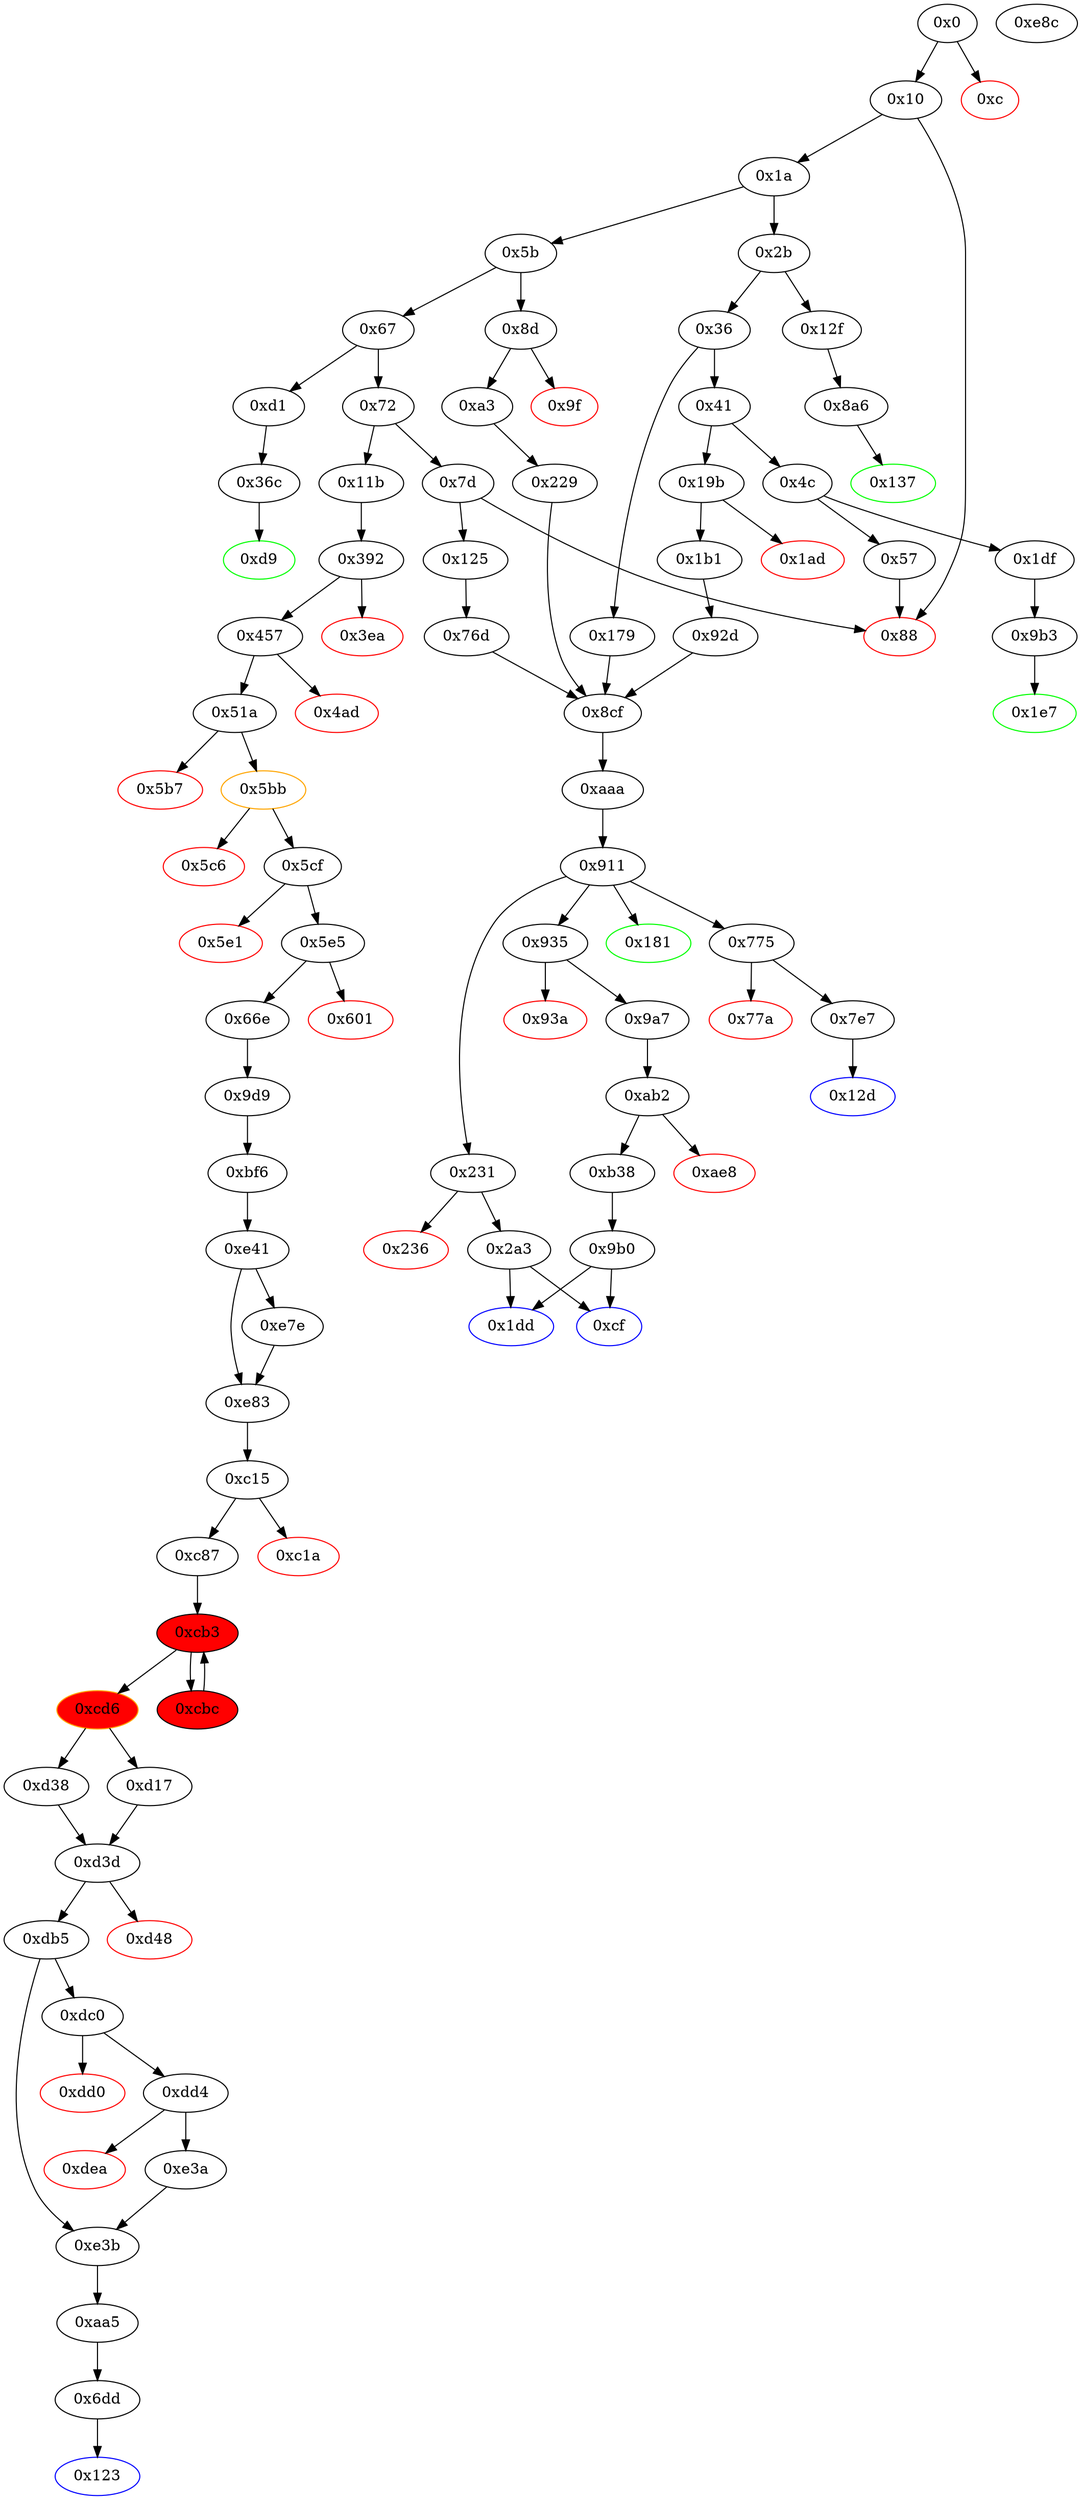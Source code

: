 strict digraph "" {
"0xd9" [color=green, fillcolor=white, id="0xd9", style=filled, tooltip="Block 0xd9\n[0xd9:0x11a]\n---\nPredecessors: [0x36c]\nSuccessors: []\n---\n0xd9 JUMPDEST\n0xda PUSH1 0x40\n0xdc MLOAD\n0xdd DUP1\n0xde DUP3\n0xdf PUSH20 0xffffffffffffffffffffffffffffffffffffffff\n0xf4 AND\n0xf5 PUSH20 0xffffffffffffffffffffffffffffffffffffffff\n0x10a AND\n0x10b DUP2\n0x10c MSTORE\n0x10d PUSH1 0x20\n0x10f ADD\n0x110 SWAP2\n0x111 POP\n0x112 POP\n0x113 PUSH1 0x40\n0x115 MLOAD\n0x116 DUP1\n0x117 SWAP2\n0x118 SUB\n0x119 SWAP1\n0x11a RETURN\n---\n0xd9: JUMPDEST \n0xda: V61 = 0x40\n0xdc: V62 = M[0x40]\n0xdf: V63 = 0xffffffffffffffffffffffffffffffffffffffff\n0xf4: V64 = AND 0xffffffffffffffffffffffffffffffffffffffff V191\n0xf5: V65 = 0xffffffffffffffffffffffffffffffffffffffff\n0x10a: V66 = AND 0xffffffffffffffffffffffffffffffffffffffff V64\n0x10c: M[V62] = V66\n0x10d: V67 = 0x20\n0x10f: V68 = ADD 0x20 V62\n0x113: V69 = 0x40\n0x115: V70 = M[0x40]\n0x118: V71 = SUB V68 V70\n0x11a: RETURN V70 V71\n---\nEntry stack: [V13, 0xd9, V191]\nStack pops: 1\nStack additions: []\nExit stack: [V13, 0xd9]\n\nDef sites:\nV13: {0x1a.0x1f}\n0xd9: {0xd1.0xd2}\nV191: {0x36c.0x38f}\n"];
"0xdc0" [fillcolor=white, id="0xdc0", style=filled, tooltip="Block 0xdc0\n[0xdc0:0xdcf]\n---\nPredecessors: [0xdb5]\nSuccessors: [0xdd0, 0xdd4]\n---\n0xdc0 DUP1\n0xdc1 DUP1\n0xdc2 PUSH1 0x20\n0xdc4 ADD\n0xdc5 SWAP1\n0xdc6 MLOAD\n0xdc7 PUSH1 0x20\n0xdc9 DUP2\n0xdca LT\n0xdcb ISZERO\n0xdcc PUSH2 0xdd4\n0xdcf JUMPI\n---\n0xdc2: V679 = 0x20\n0xdc4: V680 = ADD 0x20 S0\n0xdc6: V681 = M[S0]\n0xdc7: V682 = 0x20\n0xdca: V683 = LT V681 0x20\n0xdcb: V684 = ISZERO V683\n0xdcc: V685 = 0xdd4\n0xdcf: JUMPI 0xdd4 V684\n---\nEntry stack: [V13, 0x123, V311, 0x6dd, V352, V342, V311, 0xaa5, V352, V501, V634, S0]\nStack pops: 1\nStack additions: [S0, V680, V681]\nExit stack: [V13, 0x123, V311, 0x6dd, V352, V342, V311, 0xaa5, V352, V501, V634, S0, V680, V681]\n\nDef sites:\nV13: {0x1a.0x1f}\n0x123: {0x11b.0x11c}\nV311: {0x5e5.0x5eb}\n0x6dd: {0x66e.0x66f}\nV352: {0x66e.0x6ce}\nV342: {0x66e.0x694}\nV311: {0x5e5.0x5eb}\n0xaa5: {0x9d9.0x9da}\nV352: {0x66e.0x6ce}\nV501: {0x9d9.0xa46}\nV634: {0xcd6.0xd09}\nS0: {0xd38.0xd39, 0xd17.0xd19}\n"];
"0x11b" [fillcolor=white, id="0x11b", style=filled, tooltip="Block 0x11b\n[0x11b:0x122]\n---\nPredecessors: [0x72]\nSuccessors: [0x392]\n---\n0x11b JUMPDEST\n0x11c PUSH2 0x123\n0x11f PUSH2 0x392\n0x122 JUMP\n---\n0x11b: JUMPDEST \n0x11c: V72 = 0x123\n0x11f: V73 = 0x392\n0x122: JUMP 0x392\n---\nEntry stack: [V13]\nStack pops: 0\nStack additions: [0x123]\nExit stack: [V13, 0x123]\n\nDef sites:\nV13: {0x1a.0x1f}\n"];
"0x1df" [fillcolor=white, id="0x1df", style=filled, tooltip="Block 0x1df\n[0x1df:0x1e6]\n---\nPredecessors: [0x4c]\nSuccessors: [0x9b3]\n---\n0x1df JUMPDEST\n0x1e0 PUSH2 0x1e7\n0x1e3 PUSH2 0x9b3\n0x1e6 JUMP\n---\n0x1df: JUMPDEST \n0x1e0: V118 = 0x1e7\n0x1e3: V119 = 0x9b3\n0x1e6: JUMP 0x9b3\n---\nEntry stack: [V13]\nStack pops: 0\nStack additions: [0x1e7]\nExit stack: [V13, 0x1e7]\n\nDef sites:\nV13: {0x1a.0x1f}\n"];
"0x123" [color=blue, fillcolor=white, id="0x123", style=filled, tooltip="Block 0x123\n[0x123:0x124]\n---\nPredecessors: [0x6dd]\nSuccessors: []\n---\n0x123 JUMPDEST\n0x124 STOP\n---\n0x123: JUMPDEST \n0x124: STOP \n---\nEntry stack: [V13]\nStack pops: 0\nStack additions: []\nExit stack: [V13]\n\nDef sites:\nV13: {0x1a.0x1f}\n"];
"0x8cf" [fillcolor=white, id="0x8cf", style=filled, tooltip="Block 0x8cf\n[0x8cf:0x910]\n---\nPredecessors: [0x179, 0x229, 0x76d, 0x92d]\nSuccessors: [0xaaa]\n---\n0x8cf JUMPDEST\n0x8d0 PUSH1 0x0\n0x8d2 DUP1\n0x8d3 PUSH1 0x0\n0x8d5 SWAP1\n0x8d6 SLOAD\n0x8d7 SWAP1\n0x8d8 PUSH2 0x100\n0x8db EXP\n0x8dc SWAP1\n0x8dd DIV\n0x8de PUSH20 0xffffffffffffffffffffffffffffffffffffffff\n0x8f3 AND\n0x8f4 PUSH20 0xffffffffffffffffffffffffffffffffffffffff\n0x909 AND\n0x90a PUSH2 0x911\n0x90d PUSH2 0xaaa\n0x910 JUMP\n---\n0x8cf: JUMPDEST \n0x8d0: V437 = 0x0\n0x8d3: V438 = 0x0\n0x8d6: V439 = S[0x0]\n0x8d8: V440 = 0x100\n0x8db: V441 = EXP 0x100 0x0\n0x8dd: V442 = DIV V439 0x1\n0x8de: V443 = 0xffffffffffffffffffffffffffffffffffffffff\n0x8f3: V444 = AND 0xffffffffffffffffffffffffffffffffffffffff V442\n0x8f4: V445 = 0xffffffffffffffffffffffffffffffffffffffff\n0x909: V446 = AND 0xffffffffffffffffffffffffffffffffffffffff V444\n0x90a: V447 = 0x911\n0x90d: V448 = 0xaaa\n0x910: JUMP 0xaaa\n---\nEntry stack: [V13, S2, S1, {0x181, 0x231, 0x775, 0x935}]\nStack pops: 0\nStack additions: [0x0, V446, 0x911]\nExit stack: [V13, S2, S1, {0x181, 0x231, 0x775, 0x935}, 0x0, V446, 0x911]\n\nDef sites:\nV13: {0x1a.0x1f}\nS2: {0x19b.0x19c, 0x1a.0x1f, 0x8d.0x8e}\nS1: {0x1b1.0x1cd, 0xa3.0xbf, 0x1a.0x1f, 0x125.0x126}\n{0x181, 0x231, 0x775, 0x935}: {0x179.0x17a, 0x76d.0x76e, 0x229.0x22a, 0x92d.0x92e}\n"];
"0x392" [fillcolor=white, id="0x392", style=filled, tooltip="Block 0x392\n[0x392:0x3e9]\n---\nPredecessors: [0x11b]\nSuccessors: [0x3ea, 0x457]\n---\n0x392 JUMPDEST\n0x393 PUSH1 0x0\n0x395 PUSH20 0xffffffffffffffffffffffffffffffffffffffff\n0x3aa AND\n0x3ab PUSH1 0x2\n0x3ad PUSH1 0x0\n0x3af SWAP1\n0x3b0 SLOAD\n0x3b1 SWAP1\n0x3b2 PUSH2 0x100\n0x3b5 EXP\n0x3b6 SWAP1\n0x3b7 DIV\n0x3b8 PUSH20 0xffffffffffffffffffffffffffffffffffffffff\n0x3cd AND\n0x3ce PUSH20 0xffffffffffffffffffffffffffffffffffffffff\n0x3e3 AND\n0x3e4 EQ\n0x3e5 ISZERO\n0x3e6 PUSH2 0x457\n0x3e9 JUMPI\n---\n0x392: JUMPDEST \n0x393: V192 = 0x0\n0x395: V193 = 0xffffffffffffffffffffffffffffffffffffffff\n0x3aa: V194 = AND 0xffffffffffffffffffffffffffffffffffffffff 0x0\n0x3ab: V195 = 0x2\n0x3ad: V196 = 0x0\n0x3b0: V197 = S[0x2]\n0x3b2: V198 = 0x100\n0x3b5: V199 = EXP 0x100 0x0\n0x3b7: V200 = DIV V197 0x1\n0x3b8: V201 = 0xffffffffffffffffffffffffffffffffffffffff\n0x3cd: V202 = AND 0xffffffffffffffffffffffffffffffffffffffff V200\n0x3ce: V203 = 0xffffffffffffffffffffffffffffffffffffffff\n0x3e3: V204 = AND 0xffffffffffffffffffffffffffffffffffffffff V202\n0x3e4: V205 = EQ V204 0x0\n0x3e5: V206 = ISZERO V205\n0x3e6: V207 = 0x457\n0x3e9: JUMPI 0x457 V206\n---\nEntry stack: [V13, 0x123]\nStack pops: 0\nStack additions: []\nExit stack: [V13, 0x123]\n\nDef sites:\nV13: {0x1a.0x1f}\n0x123: {0x11b.0x11c}\n"];
"0xcd6" [color=orange, fillcolor=red, id="0xcd6", style=filled, tooltip="Block 0xcd6\n[0xcd6:0xd16]\n---\nPredecessors: [0xcb3]\nSuccessors: [0xd17, 0xd38]\n---\n0xcd6 JUMPDEST\n0xcd7 PUSH1 0x1\n0xcd9 DUP4\n0xcda PUSH1 0x20\n0xcdc SUB\n0xcdd PUSH2 0x100\n0xce0 EXP\n0xce1 SUB\n0xce2 DUP1\n0xce3 NOT\n0xce4 DUP3\n0xce5 MLOAD\n0xce6 AND\n0xce7 DUP2\n0xce8 DUP5\n0xce9 MLOAD\n0xcea AND\n0xceb DUP1\n0xcec DUP3\n0xced OR\n0xcee DUP6\n0xcef MSTORE\n0xcf0 POP\n0xcf1 POP\n0xcf2 POP\n0xcf3 POP\n0xcf4 POP\n0xcf5 POP\n0xcf6 SWAP1\n0xcf7 POP\n0xcf8 ADD\n0xcf9 SWAP2\n0xcfa POP\n0xcfb POP\n0xcfc PUSH1 0x0\n0xcfe PUSH1 0x40\n0xd00 MLOAD\n0xd01 DUP1\n0xd02 DUP4\n0xd03 SUB\n0xd04 DUP2\n0xd05 PUSH1 0x0\n0xd07 DUP7\n0xd08 GAS\n0xd09 CALL\n0xd0a SWAP2\n0xd0b POP\n0xd0c POP\n0xd0d RETURNDATASIZE\n0xd0e DUP1\n0xd0f PUSH1 0x0\n0xd11 DUP2\n0xd12 EQ\n0xd13 PUSH2 0xd38\n0xd16 JUMPI\n---\n0xcd6: JUMPDEST \n0xcd7: V615 = 0x1\n0xcda: V616 = 0x20\n0xcdc: V617 = SUB 0x20 S2\n0xcdd: V618 = 0x100\n0xce0: V619 = EXP 0x100 V617\n0xce1: V620 = SUB V619 0x1\n0xce3: V621 = NOT V620\n0xce5: V622 = M[S0]\n0xce6: V623 = AND V622 V621\n0xce9: V624 = M[S1]\n0xcea: V625 = AND V624 V620\n0xced: V626 = OR V623 V625\n0xcef: M[S1] = V626\n0xcf8: V627 = ADD V601 V600\n0xcfc: V628 = 0x0\n0xcfe: V629 = 0x40\n0xd00: V630 = M[0x40]\n0xd03: V631 = SUB V627 V630\n0xd05: V632 = 0x0\n0xd08: V633 = GAS\n0xd09: V634 = CALL V633 V598 0x0 V630 V631 V630 0x0\n0xd0d: V635 = RETURNDATASIZE\n0xd0f: V636 = 0x0\n0xd12: V637 = EQ V635 0x0\n0xd13: V638 = 0xd38\n0xd16: JUMPI 0xd38 V637\n---\nEntry stack: [V13, 0x123, V311, 0x6dd, V352, V342, V311, 0xaa5, V352, V501, 0x0, 0x60, V598, V501, V600, V600, V603, V601, S2, S1, S0]\nStack pops: 9\nStack additions: [V634, V635, V635]\nExit stack: [V13, 0x123, V311, 0x6dd, V352, V342, V311, 0xaa5, V352, V501, 0x0, 0x60, V634, V635, V635]\n\nDef sites:\nV13: {0x1a.0x1f}\n0x123: {0x11b.0x11c}\nV311: {0x5e5.0x5eb}\n0x6dd: {0x66e.0x66f}\nV352: {0x66e.0x6ce}\nV342: {0x66e.0x694}\nV311: {0x5e5.0x5eb}\n0xaa5: {0x9d9.0x9da}\nV352: {0x66e.0x6ce}\nV501: {0x9d9.0xa46}\n0x0: {0xc87.0xc88}\n0x60: {0xc87.0xc8a}\nV598: {0xc87.0xca2}\nV501: {0x9d9.0xa46}\nV600: {0xc87.0xca6}\nV600: {0xc87.0xca6}\nV603: {0xc87.0xcae}\nV601: {0xc87.0xcaa}\nS2: {0xcbc.0xccf, 0xc87.0xcaa}\nS1: {0xcbc.0xcc3, 0xc87.0xca6}\nS0: {0xcbc.0xcc9, 0xc87.0xcae}\n"];
"0x6dd" [fillcolor=white, id="0x6dd", style=filled, tooltip="Block 0x6dd\n[0x6dd:0x76c]\n---\nPredecessors: [0xaa5]\nSuccessors: [0x123]\n---\n0x6dd JUMPDEST\n0x6de PUSH32 0x6352c5382c4a4578e712449ca65e83cdb392d045dfcf1cad9615189db2da244b\n0x6ff PUSH1 0x2\n0x701 PUSH1 0x0\n0x703 SWAP1\n0x704 SLOAD\n0x705 SWAP1\n0x706 PUSH2 0x100\n0x709 EXP\n0x70a SWAP1\n0x70b DIV\n0x70c PUSH20 0xffffffffffffffffffffffffffffffffffffffff\n0x721 AND\n0x722 DUP3\n0x723 PUSH1 0x40\n0x725 MLOAD\n0x726 DUP1\n0x727 DUP4\n0x728 PUSH20 0xffffffffffffffffffffffffffffffffffffffff\n0x73d AND\n0x73e PUSH20 0xffffffffffffffffffffffffffffffffffffffff\n0x753 AND\n0x754 DUP2\n0x755 MSTORE\n0x756 PUSH1 0x20\n0x758 ADD\n0x759 DUP3\n0x75a DUP2\n0x75b MSTORE\n0x75c PUSH1 0x20\n0x75e ADD\n0x75f SWAP3\n0x760 POP\n0x761 POP\n0x762 POP\n0x763 PUSH1 0x40\n0x765 MLOAD\n0x766 DUP1\n0x767 SWAP2\n0x768 SUB\n0x769 SWAP1\n0x76a LOG1\n0x76b POP\n0x76c JUMP\n---\n0x6dd: JUMPDEST \n0x6de: V356 = 0x6352c5382c4a4578e712449ca65e83cdb392d045dfcf1cad9615189db2da244b\n0x6ff: V357 = 0x2\n0x701: V358 = 0x0\n0x704: V359 = S[0x2]\n0x706: V360 = 0x100\n0x709: V361 = EXP 0x100 0x0\n0x70b: V362 = DIV V359 0x1\n0x70c: V363 = 0xffffffffffffffffffffffffffffffffffffffff\n0x721: V364 = AND 0xffffffffffffffffffffffffffffffffffffffff V362\n0x723: V365 = 0x40\n0x725: V366 = M[0x40]\n0x728: V367 = 0xffffffffffffffffffffffffffffffffffffffff\n0x73d: V368 = AND 0xffffffffffffffffffffffffffffffffffffffff V364\n0x73e: V369 = 0xffffffffffffffffffffffffffffffffffffffff\n0x753: V370 = AND 0xffffffffffffffffffffffffffffffffffffffff V368\n0x755: M[V366] = V370\n0x756: V371 = 0x20\n0x758: V372 = ADD 0x20 V366\n0x75b: M[V372] = V311\n0x75c: V373 = 0x20\n0x75e: V374 = ADD 0x20 V372\n0x763: V375 = 0x40\n0x765: V376 = M[0x40]\n0x768: V377 = SUB V374 V376\n0x76a: LOG V376 V377 0x6352c5382c4a4578e712449ca65e83cdb392d045dfcf1cad9615189db2da244b\n0x76c: JUMP 0x123\n---\nEntry stack: [V13, 0x123, V311]\nStack pops: 2\nStack additions: []\nExit stack: [V13]\n\nDef sites:\nV13: {0x1a.0x1f}\n0x123: {0x11b.0x11c}\nV311: {0x5e5.0x5eb}\n"];
"0x88" [color=red, fillcolor=white, id="0x88", style=filled, tooltip="Block 0x88\n[0x88:0x8c]\n---\nPredecessors: [0x10, 0x57, 0x7d]\nSuccessors: []\n---\n0x88 JUMPDEST\n0x89 PUSH1 0x0\n0x8b DUP1\n0x8c REVERT\n---\n0x88: JUMPDEST \n0x89: V42 = 0x0\n0x8c: REVERT 0x0 0x0\n---\nEntry stack: [V13]\nStack pops: 0\nStack additions: []\nExit stack: [V13]\n\nDef sites:\nV13: {0x1a.0x1f}\n"];
"0x236" [color=red, fillcolor=white, id="0x236", style=filled, tooltip="Block 0x236\n[0x236:0x2a2]\n---\nPredecessors: [0x231]\nSuccessors: []\n---\n0x236 PUSH1 0x40\n0x238 MLOAD\n0x239 PUSH32 0x8c379a000000000000000000000000000000000000000000000000000000000\n0x25a DUP2\n0x25b MSTORE\n0x25c PUSH1 0x4\n0x25e ADD\n0x25f DUP1\n0x260 DUP1\n0x261 PUSH1 0x20\n0x263 ADD\n0x264 DUP3\n0x265 DUP2\n0x266 SUB\n0x267 DUP3\n0x268 MSTORE\n0x269 PUSH1 0x20\n0x26b DUP2\n0x26c MSTORE\n0x26d PUSH1 0x20\n0x26f ADD\n0x270 DUP1\n0x271 PUSH32 0x4f776e61626c653a2063616c6c6572206973206e6f7420746865206f776e6572\n0x292 DUP2\n0x293 MSTORE\n0x294 POP\n0x295 PUSH1 0x20\n0x297 ADD\n0x298 SWAP2\n0x299 POP\n0x29a POP\n0x29b PUSH1 0x40\n0x29d MLOAD\n0x29e DUP1\n0x29f SWAP2\n0x2a0 SUB\n0x2a1 SWAP1\n0x2a2 REVERT\n---\n0x236: V134 = 0x40\n0x238: V135 = M[0x40]\n0x239: V136 = 0x8c379a000000000000000000000000000000000000000000000000000000000\n0x25b: M[V135] = 0x8c379a000000000000000000000000000000000000000000000000000000000\n0x25c: V137 = 0x4\n0x25e: V138 = ADD 0x4 V135\n0x261: V139 = 0x20\n0x263: V140 = ADD 0x20 V138\n0x266: V141 = SUB V140 V138\n0x268: M[V138] = V141\n0x269: V142 = 0x20\n0x26c: M[V140] = 0x20\n0x26d: V143 = 0x20\n0x26f: V144 = ADD 0x20 V140\n0x271: V145 = 0x4f776e61626c653a2063616c6c6572206973206e6f7420746865206f776e6572\n0x293: M[V144] = 0x4f776e61626c653a2063616c6c6572206973206e6f7420746865206f776e6572\n0x295: V146 = 0x20\n0x297: V147 = ADD 0x20 V144\n0x29b: V148 = 0x40\n0x29d: V149 = M[0x40]\n0x2a0: V150 = SUB V147 V149\n0x2a2: REVERT V149 V150\n---\nEntry stack: [V13, S1, S0]\nStack pops: 0\nStack additions: []\nExit stack: [V13, S1, S0]\n\nDef sites:\nV13: {0x1a.0x1f}\nS1: {0x19b.0x19c, 0x1a.0x1f, 0x8d.0x8e}\nS0: {0x1b1.0x1cd, 0xa3.0xbf, 0x1a.0x1f, 0x125.0x126}\n"];
"0x911" [fillcolor=white, id="0x911", style=filled, tooltip="Block 0x911\n[0x911:0x92c]\n---\nPredecessors: [0xaaa]\nSuccessors: [0x181, 0x231, 0x775, 0x935]\n---\n0x911 JUMPDEST\n0x912 PUSH20 0xffffffffffffffffffffffffffffffffffffffff\n0x927 AND\n0x928 EQ\n0x929 SWAP1\n0x92a POP\n0x92b SWAP1\n0x92c JUMP\n---\n0x911: JUMPDEST \n0x912: V449 = 0xffffffffffffffffffffffffffffffffffffffff\n0x927: V450 = AND 0xffffffffffffffffffffffffffffffffffffffff V517\n0x928: V451 = EQ V450 S1\n0x92c: JUMP {0x181, 0x231, 0x775, 0x935}\n---\nEntry stack: [V13, S5, S4, {0x181, 0x231, 0x775, 0x935}, 0x0, S1, V517]\nStack pops: 4\nStack additions: [V451]\nExit stack: [V13, S5, S4, V451]\n\nDef sites:\nV13: {0x1a.0x1f}\nS5: {0x19b.0x19c, 0x1a.0x1f, 0x8d.0x8e}\nS4: {0x1b1.0x1cd, 0xa3.0xbf, 0x1a.0x1f, 0x125.0x126}\n{0x181, 0x231, 0x775, 0x935}: {0x179.0x17a, 0x76d.0x76e, 0x229.0x22a, 0x92d.0x92e}\n0x0: {0x8cf_0x179.0x8d0, 0x8cf_0x229.0x8d0, 0x8cf_0x92d.0x8d0, 0x8cf_0x76d.0x8d0}\nS1: {0x8cf_0x179.0x909, 0x8cf_0x229.0x909, 0x8cf_0x76d.0x909, 0x8cf_0x92d.0x909}\nV517: {0xaaa.0xaad}\n"];
"0x601" [color=red, fillcolor=white, id="0x601", style=filled, tooltip="Block 0x601\n[0x601:0x66d]\n---\nPredecessors: [0x5e5]\nSuccessors: []\n---\n0x601 PUSH1 0x40\n0x603 MLOAD\n0x604 PUSH32 0x8c379a000000000000000000000000000000000000000000000000000000000\n0x625 DUP2\n0x626 MSTORE\n0x627 PUSH1 0x4\n0x629 ADD\n0x62a DUP1\n0x62b DUP1\n0x62c PUSH1 0x20\n0x62e ADD\n0x62f DUP3\n0x630 DUP2\n0x631 SUB\n0x632 DUP3\n0x633 MSTORE\n0x634 PUSH1 0x15\n0x636 DUP2\n0x637 MSTORE\n0x638 PUSH1 0x20\n0x63a ADD\n0x63b DUP1\n0x63c PUSH32 0x4e6f20746f6b656e7320746f2077697468647261770000000000000000000000\n0x65d DUP2\n0x65e MSTORE\n0x65f POP\n0x660 PUSH1 0x20\n0x662 ADD\n0x663 SWAP2\n0x664 POP\n0x665 POP\n0x666 PUSH1 0x40\n0x668 MLOAD\n0x669 DUP1\n0x66a SWAP2\n0x66b SUB\n0x66c SWAP1\n0x66d REVERT\n---\n0x601: V317 = 0x40\n0x603: V318 = M[0x40]\n0x604: V319 = 0x8c379a000000000000000000000000000000000000000000000000000000000\n0x626: M[V318] = 0x8c379a000000000000000000000000000000000000000000000000000000000\n0x627: V320 = 0x4\n0x629: V321 = ADD 0x4 V318\n0x62c: V322 = 0x20\n0x62e: V323 = ADD 0x20 V321\n0x631: V324 = SUB V323 V321\n0x633: M[V321] = V324\n0x634: V325 = 0x15\n0x637: M[V323] = 0x15\n0x638: V326 = 0x20\n0x63a: V327 = ADD 0x20 V323\n0x63c: V328 = 0x4e6f20746f6b656e7320746f2077697468647261770000000000000000000000\n0x65e: M[V327] = 0x4e6f20746f6b656e7320746f2077697468647261770000000000000000000000\n0x660: V329 = 0x20\n0x662: V330 = ADD 0x20 V327\n0x666: V331 = 0x40\n0x668: V332 = M[0x40]\n0x66b: V333 = SUB V330 V332\n0x66d: REVERT V332 V333\n---\nEntry stack: [V13, 0x123, V311]\nStack pops: 0\nStack additions: []\nExit stack: [V13, 0x123, V311]\n\nDef sites:\nV13: {0x1a.0x1f}\n0x123: {0x11b.0x11c}\nV311: {0x5e5.0x5eb}\n"];
"0x5e1" [color=red, fillcolor=white, id="0x5e1", style=filled, tooltip="Block 0x5e1\n[0x5e1:0x5e4]\n---\nPredecessors: [0x5cf]\nSuccessors: []\n---\n0x5e1 PUSH1 0x0\n0x5e3 DUP1\n0x5e4 REVERT\n---\n0x5e1: V309 = 0x0\n0x5e4: REVERT 0x0 0x0\n---\nEntry stack: [V13, 0x123, 0x0, V303, V304]\nStack pops: 0\nStack additions: []\nExit stack: [V13, 0x123, 0x0, V303, V304]\n\nDef sites:\nV13: {0x1a.0x1f}\n0x123: {0x11b.0x11c}\n0x0: {0x51a.0x51b}\nV303: {0x5cf.0x5d6}\nV304: {0x5cf.0x5d7}\n"];
"0x51a" [fillcolor=white, id="0x51a", style=filled, tooltip="Block 0x51a\n[0x51a:0x5b6]\n---\nPredecessors: [0x457]\nSuccessors: [0x5b7, 0x5bb]\n---\n0x51a JUMPDEST\n0x51b PUSH1 0x0\n0x51d PUSH1 0x1\n0x51f PUSH1 0x0\n0x521 SWAP1\n0x522 SLOAD\n0x523 SWAP1\n0x524 PUSH2 0x100\n0x527 EXP\n0x528 SWAP1\n0x529 DIV\n0x52a PUSH20 0xffffffffffffffffffffffffffffffffffffffff\n0x53f AND\n0x540 PUSH20 0xffffffffffffffffffffffffffffffffffffffff\n0x555 AND\n0x556 PUSH4 0x70a08231\n0x55b ADDRESS\n0x55c PUSH1 0x40\n0x55e MLOAD\n0x55f DUP3\n0x560 PUSH4 0xffffffff\n0x565 AND\n0x566 PUSH1 0xe0\n0x568 SHL\n0x569 DUP2\n0x56a MSTORE\n0x56b PUSH1 0x4\n0x56d ADD\n0x56e DUP1\n0x56f DUP3\n0x570 PUSH20 0xffffffffffffffffffffffffffffffffffffffff\n0x585 AND\n0x586 PUSH20 0xffffffffffffffffffffffffffffffffffffffff\n0x59b AND\n0x59c DUP2\n0x59d MSTORE\n0x59e PUSH1 0x20\n0x5a0 ADD\n0x5a1 SWAP2\n0x5a2 POP\n0x5a3 POP\n0x5a4 PUSH1 0x20\n0x5a6 PUSH1 0x40\n0x5a8 MLOAD\n0x5a9 DUP1\n0x5aa DUP4\n0x5ab SUB\n0x5ac DUP2\n0x5ad DUP7\n0x5ae DUP1\n0x5af EXTCODESIZE\n0x5b0 ISZERO\n0x5b1 DUP1\n0x5b2 ISZERO\n0x5b3 PUSH2 0x5bb\n0x5b6 JUMPI\n---\n0x51a: JUMPDEST \n0x51b: V257 = 0x0\n0x51d: V258 = 0x1\n0x51f: V259 = 0x0\n0x522: V260 = S[0x1]\n0x524: V261 = 0x100\n0x527: V262 = EXP 0x100 0x0\n0x529: V263 = DIV V260 0x1\n0x52a: V264 = 0xffffffffffffffffffffffffffffffffffffffff\n0x53f: V265 = AND 0xffffffffffffffffffffffffffffffffffffffff V263\n0x540: V266 = 0xffffffffffffffffffffffffffffffffffffffff\n0x555: V267 = AND 0xffffffffffffffffffffffffffffffffffffffff V265\n0x556: V268 = 0x70a08231\n0x55b: V269 = ADDRESS\n0x55c: V270 = 0x40\n0x55e: V271 = M[0x40]\n0x560: V272 = 0xffffffff\n0x565: V273 = AND 0xffffffff 0x70a08231\n0x566: V274 = 0xe0\n0x568: V275 = SHL 0xe0 0x70a08231\n0x56a: M[V271] = 0x70a0823100000000000000000000000000000000000000000000000000000000\n0x56b: V276 = 0x4\n0x56d: V277 = ADD 0x4 V271\n0x570: V278 = 0xffffffffffffffffffffffffffffffffffffffff\n0x585: V279 = AND 0xffffffffffffffffffffffffffffffffffffffff V269\n0x586: V280 = 0xffffffffffffffffffffffffffffffffffffffff\n0x59b: V281 = AND 0xffffffffffffffffffffffffffffffffffffffff V279\n0x59d: M[V277] = V281\n0x59e: V282 = 0x20\n0x5a0: V283 = ADD 0x20 V277\n0x5a4: V284 = 0x20\n0x5a6: V285 = 0x40\n0x5a8: V286 = M[0x40]\n0x5ab: V287 = SUB V283 V286\n0x5af: V288 = EXTCODESIZE V267\n0x5b0: V289 = ISZERO V288\n0x5b2: V290 = ISZERO V289\n0x5b3: V291 = 0x5bb\n0x5b6: JUMPI 0x5bb V290\n---\nEntry stack: [V13, 0x123]\nStack pops: 0\nStack additions: [0x0, V267, 0x70a08231, V283, 0x20, V286, V287, V286, V267, V289]\nExit stack: [V13, 0x123, 0x0, V267, 0x70a08231, V283, 0x20, V286, V287, V286, V267, V289]\n\nDef sites:\nV13: {0x1a.0x1f}\n0x123: {0x11b.0x11c}\n"];
"0xd38" [fillcolor=white, id="0xd38", style=filled, tooltip="Block 0xd38\n[0xd38:0xd3c]\n---\nPredecessors: [0xcd6]\nSuccessors: [0xd3d]\n---\n0xd38 JUMPDEST\n0xd39 PUSH1 0x60\n0xd3b SWAP2\n0xd3c POP\n---\n0xd38: JUMPDEST \n0xd39: V655 = 0x60\n---\nEntry stack: [V13, 0x123, V311, 0x6dd, V352, V342, V311, 0xaa5, V352, V501, 0x0, 0x60, V634, V635, V635]\nStack pops: 2\nStack additions: [0x60, S0]\nExit stack: [V13, 0x123, V311, 0x6dd, V352, V342, V311, 0xaa5, V352, V501, 0x0, 0x60, V634, 0x60, V635]\n\nDef sites:\nV13: {0x1a.0x1f}\n0x123: {0x11b.0x11c}\nV311: {0x5e5.0x5eb}\n0x6dd: {0x66e.0x66f}\nV352: {0x66e.0x6ce}\nV342: {0x66e.0x694}\nV311: {0x5e5.0x5eb}\n0xaa5: {0x9d9.0x9da}\nV352: {0x66e.0x6ce}\nV501: {0x9d9.0xa46}\n0x0: {0xc87.0xc88}\n0x60: {0xc87.0xc8a}\nV634: {0xcd6.0xd09}\nV635: {0xcd6.0xd0d}\nV635: {0xcd6.0xd0d}\n"];
"0xbf6" [fillcolor=white, id="0xbf6", style=filled, tooltip="Block 0xbf6\n[0xbf6:0xc14]\n---\nPredecessors: [0x9d9]\nSuccessors: [0xe41]\n---\n0xbf6 JUMPDEST\n0xbf7 PUSH2 0xc15\n0xbfa DUP3\n0xbfb PUSH20 0xffffffffffffffffffffffffffffffffffffffff\n0xc10 AND\n0xc11 PUSH2 0xe41\n0xc14 JUMP\n---\n0xbf6: JUMPDEST \n0xbf7: V573 = 0xc15\n0xbfb: V574 = 0xffffffffffffffffffffffffffffffffffffffff\n0xc10: V575 = AND 0xffffffffffffffffffffffffffffffffffffffff V352\n0xc11: V576 = 0xe41\n0xc14: JUMP 0xe41\n---\nEntry stack: [V13, 0x123, V311, 0x6dd, V352, V342, V311, 0xaa5, V352, V501]\nStack pops: 2\nStack additions: [S1, S0, 0xc15, V575]\nExit stack: [V13, 0x123, V311, 0x6dd, V352, V342, V311, 0xaa5, V352, V501, 0xc15, V575]\n\nDef sites:\nV13: {0x1a.0x1f}\n0x123: {0x11b.0x11c}\nV311: {0x5e5.0x5eb}\n0x6dd: {0x66e.0x66f}\nV352: {0x66e.0x6ce}\nV342: {0x66e.0x694}\nV311: {0x5e5.0x5eb}\n0xaa5: {0x9d9.0x9da}\nV352: {0x66e.0x6ce}\nV501: {0x9d9.0xa46}\n"];
"0x9d9" [fillcolor=white, id="0x9d9", style=filled, tooltip="Block 0x9d9\n[0x9d9:0xaa4]\n---\nPredecessors: [0x66e]\nSuccessors: [0xbf6]\n---\n0x9d9 JUMPDEST\n0x9da PUSH2 0xaa5\n0x9dd DUP4\n0x9de DUP5\n0x9df PUSH20 0xffffffffffffffffffffffffffffffffffffffff\n0x9f4 AND\n0x9f5 PUSH4 0xa9059cbb\n0x9fa SWAP1\n0x9fb POP\n0x9fc PUSH1 0xe0\n0x9fe SHL\n0x9ff DUP5\n0xa00 DUP5\n0xa01 PUSH1 0x40\n0xa03 MLOAD\n0xa04 PUSH1 0x24\n0xa06 ADD\n0xa07 DUP1\n0xa08 DUP4\n0xa09 PUSH20 0xffffffffffffffffffffffffffffffffffffffff\n0xa1e AND\n0xa1f PUSH20 0xffffffffffffffffffffffffffffffffffffffff\n0xa34 AND\n0xa35 DUP2\n0xa36 MSTORE\n0xa37 PUSH1 0x20\n0xa39 ADD\n0xa3a DUP3\n0xa3b DUP2\n0xa3c MSTORE\n0xa3d PUSH1 0x20\n0xa3f ADD\n0xa40 SWAP3\n0xa41 POP\n0xa42 POP\n0xa43 POP\n0xa44 PUSH1 0x40\n0xa46 MLOAD\n0xa47 PUSH1 0x20\n0xa49 DUP2\n0xa4a DUP4\n0xa4b SUB\n0xa4c SUB\n0xa4d DUP2\n0xa4e MSTORE\n0xa4f SWAP1\n0xa50 PUSH1 0x40\n0xa52 MSTORE\n0xa53 SWAP1\n0xa54 PUSH28 0xffffffffffffffffffffffffffffffffffffffffffffffffffffffff\n0xa71 NOT\n0xa72 AND\n0xa73 PUSH1 0x20\n0xa75 DUP3\n0xa76 ADD\n0xa77 DUP1\n0xa78 MLOAD\n0xa79 PUSH28 0xffffffffffffffffffffffffffffffffffffffffffffffffffffffff\n0xa96 DUP4\n0xa97 DUP2\n0xa98 DUP4\n0xa99 AND\n0xa9a OR\n0xa9b DUP4\n0xa9c MSTORE\n0xa9d POP\n0xa9e POP\n0xa9f POP\n0xaa0 POP\n0xaa1 PUSH2 0xbf6\n0xaa4 JUMP\n---\n0x9d9: JUMPDEST \n0x9da: V482 = 0xaa5\n0x9df: V483 = 0xffffffffffffffffffffffffffffffffffffffff\n0x9f4: V484 = AND 0xffffffffffffffffffffffffffffffffffffffff V352\n0x9f5: V485 = 0xa9059cbb\n0x9fc: V486 = 0xe0\n0x9fe: V487 = SHL 0xe0 0xa9059cbb\n0xa01: V488 = 0x40\n0xa03: V489 = M[0x40]\n0xa04: V490 = 0x24\n0xa06: V491 = ADD 0x24 V489\n0xa09: V492 = 0xffffffffffffffffffffffffffffffffffffffff\n0xa1e: V493 = AND 0xffffffffffffffffffffffffffffffffffffffff V342\n0xa1f: V494 = 0xffffffffffffffffffffffffffffffffffffffff\n0xa34: V495 = AND 0xffffffffffffffffffffffffffffffffffffffff V493\n0xa36: M[V491] = V495\n0xa37: V496 = 0x20\n0xa39: V497 = ADD 0x20 V491\n0xa3c: M[V497] = V311\n0xa3d: V498 = 0x20\n0xa3f: V499 = ADD 0x20 V497\n0xa44: V500 = 0x40\n0xa46: V501 = M[0x40]\n0xa47: V502 = 0x20\n0xa4b: V503 = SUB V499 V501\n0xa4c: V504 = SUB V503 0x20\n0xa4e: M[V501] = V504\n0xa50: V505 = 0x40\n0xa52: M[0x40] = V499\n0xa54: V506 = 0xffffffffffffffffffffffffffffffffffffffffffffffffffffffff\n0xa71: V507 = NOT 0xffffffffffffffffffffffffffffffffffffffffffffffffffffffff\n0xa72: V508 = AND 0xffffffff00000000000000000000000000000000000000000000000000000000 0xa9059cbb00000000000000000000000000000000000000000000000000000000\n0xa73: V509 = 0x20\n0xa76: V510 = ADD V501 0x20\n0xa78: V511 = M[V510]\n0xa79: V512 = 0xffffffffffffffffffffffffffffffffffffffffffffffffffffffff\n0xa99: V513 = AND V511 0xffffffffffffffffffffffffffffffffffffffffffffffffffffffff\n0xa9a: V514 = OR V513 0xa9059cbb00000000000000000000000000000000000000000000000000000000\n0xa9c: M[V510] = V514\n0xaa1: V515 = 0xbf6\n0xaa4: JUMP 0xbf6\n---\nEntry stack: [V13, 0x123, V311, 0x6dd, V352, V342, V311]\nStack pops: 3\nStack additions: [S2, S1, S0, 0xaa5, S2, V501]\nExit stack: [V13, 0x123, V311, 0x6dd, V352, V342, V311, 0xaa5, V352, V501]\n\nDef sites:\nV13: {0x1a.0x1f}\n0x123: {0x11b.0x11c}\nV311: {0x5e5.0x5eb}\n0x6dd: {0x66e.0x66f}\nV352: {0x66e.0x6ce}\nV342: {0x66e.0x694}\nV311: {0x5e5.0x5eb}\n"];
"0x1a" [fillcolor=white, id="0x1a", style=filled, tooltip="Block 0x1a\n[0x1a:0x2a]\n---\nPredecessors: [0x10]\nSuccessors: [0x2b, 0x5b]\n---\n0x1a PUSH1 0x0\n0x1c CALLDATALOAD\n0x1d PUSH1 0xe0\n0x1f SHR\n0x20 DUP1\n0x21 PUSH4 0x8da5cb5b\n0x26 GT\n0x27 PUSH2 0x5b\n0x2a JUMPI\n---\n0x1a: V10 = 0x0\n0x1c: V11 = CALLDATALOAD 0x0\n0x1d: V12 = 0xe0\n0x1f: V13 = SHR 0xe0 V11\n0x21: V14 = 0x8da5cb5b\n0x26: V15 = GT 0x8da5cb5b V13\n0x27: V16 = 0x5b\n0x2a: JUMPI 0x5b V15\n---\nEntry stack: []\nStack pops: 0\nStack additions: [V13]\nExit stack: [V13]\n\nDef sites:\n"];
"0x7e7" [fillcolor=white, id="0x7e7", style=filled, tooltip="Block 0x7e7\n[0x7e7:0x8a5]\n---\nPredecessors: [0x775]\nSuccessors: [0x12d]\n---\n0x7e7 JUMPDEST\n0x7e8 PUSH1 0x0\n0x7ea PUSH20 0xffffffffffffffffffffffffffffffffffffffff\n0x7ff AND\n0x800 PUSH1 0x0\n0x802 DUP1\n0x803 SWAP1\n0x804 SLOAD\n0x805 SWAP1\n0x806 PUSH2 0x100\n0x809 EXP\n0x80a SWAP1\n0x80b DIV\n0x80c PUSH20 0xffffffffffffffffffffffffffffffffffffffff\n0x821 AND\n0x822 PUSH20 0xffffffffffffffffffffffffffffffffffffffff\n0x837 AND\n0x838 PUSH32 0x8be0079c531659141344cd1fd0a4f28419497f9722a3daafe3b4186f6b6457e0\n0x859 PUSH1 0x40\n0x85b MLOAD\n0x85c PUSH1 0x40\n0x85e MLOAD\n0x85f DUP1\n0x860 SWAP2\n0x861 SUB\n0x862 SWAP1\n0x863 LOG3\n0x864 PUSH1 0x0\n0x866 DUP1\n0x867 PUSH1 0x0\n0x869 PUSH2 0x100\n0x86c EXP\n0x86d DUP2\n0x86e SLOAD\n0x86f DUP2\n0x870 PUSH20 0xffffffffffffffffffffffffffffffffffffffff\n0x885 MUL\n0x886 NOT\n0x887 AND\n0x888 SWAP1\n0x889 DUP4\n0x88a PUSH20 0xffffffffffffffffffffffffffffffffffffffff\n0x89f AND\n0x8a0 MUL\n0x8a1 OR\n0x8a2 SWAP1\n0x8a3 SSTORE\n0x8a4 POP\n0x8a5 JUMP\n---\n0x7e7: JUMPDEST \n0x7e8: V398 = 0x0\n0x7ea: V399 = 0xffffffffffffffffffffffffffffffffffffffff\n0x7ff: V400 = AND 0xffffffffffffffffffffffffffffffffffffffff 0x0\n0x800: V401 = 0x0\n0x804: V402 = S[0x0]\n0x806: V403 = 0x100\n0x809: V404 = EXP 0x100 0x0\n0x80b: V405 = DIV V402 0x1\n0x80c: V406 = 0xffffffffffffffffffffffffffffffffffffffff\n0x821: V407 = AND 0xffffffffffffffffffffffffffffffffffffffff V405\n0x822: V408 = 0xffffffffffffffffffffffffffffffffffffffff\n0x837: V409 = AND 0xffffffffffffffffffffffffffffffffffffffff V407\n0x838: V410 = 0x8be0079c531659141344cd1fd0a4f28419497f9722a3daafe3b4186f6b6457e0\n0x859: V411 = 0x40\n0x85b: V412 = M[0x40]\n0x85c: V413 = 0x40\n0x85e: V414 = M[0x40]\n0x861: V415 = SUB V412 V414\n0x863: LOG V414 V415 0x8be0079c531659141344cd1fd0a4f28419497f9722a3daafe3b4186f6b6457e0 V409 0x0\n0x864: V416 = 0x0\n0x867: V417 = 0x0\n0x869: V418 = 0x100\n0x86c: V419 = EXP 0x100 0x0\n0x86e: V420 = S[0x0]\n0x870: V421 = 0xffffffffffffffffffffffffffffffffffffffff\n0x885: V422 = MUL 0xffffffffffffffffffffffffffffffffffffffff 0x1\n0x886: V423 = NOT 0xffffffffffffffffffffffffffffffffffffffff\n0x887: V424 = AND 0xffffffffffffffffffffffff0000000000000000000000000000000000000000 V420\n0x88a: V425 = 0xffffffffffffffffffffffffffffffffffffffff\n0x89f: V426 = AND 0xffffffffffffffffffffffffffffffffffffffff 0x0\n0x8a0: V427 = MUL 0x0 0x1\n0x8a1: V428 = OR 0x0 V424\n0x8a3: S[0x0] = V428\n0x8a5: JUMP S0\n---\nEntry stack: [V13, S1, S0]\nStack pops: 1\nStack additions: []\nExit stack: [V13, S1]\n\nDef sites:\nV13: {0x1a.0x1f}\nS1: {0x19b.0x19c, 0x1a.0x1f, 0x8d.0x8e}\nS0: {0x1b1.0x1cd, 0xa3.0xbf, 0x1a.0x1f, 0x125.0x126}\n"];
"0x19b" [fillcolor=white, id="0x19b", style=filled, tooltip="Block 0x19b\n[0x19b:0x1ac]\n---\nPredecessors: [0x41]\nSuccessors: [0x1ad, 0x1b1]\n---\n0x19b JUMPDEST\n0x19c PUSH2 0x1dd\n0x19f PUSH1 0x4\n0x1a1 DUP1\n0x1a2 CALLDATASIZE\n0x1a3 SUB\n0x1a4 PUSH1 0x20\n0x1a6 DUP2\n0x1a7 LT\n0x1a8 ISZERO\n0x1a9 PUSH2 0x1b1\n0x1ac JUMPI\n---\n0x19b: JUMPDEST \n0x19c: V102 = 0x1dd\n0x19f: V103 = 0x4\n0x1a2: V104 = CALLDATASIZE\n0x1a3: V105 = SUB V104 0x4\n0x1a4: V106 = 0x20\n0x1a7: V107 = LT V105 0x20\n0x1a8: V108 = ISZERO V107\n0x1a9: V109 = 0x1b1\n0x1ac: JUMPI 0x1b1 V108\n---\nEntry stack: [V13]\nStack pops: 0\nStack additions: [0x1dd, 0x4, V105]\nExit stack: [V13, 0x1dd, 0x4, V105]\n\nDef sites:\nV13: {0x1a.0x1f}\n"];
"0x7d" [fillcolor=white, id="0x7d", style=filled, tooltip="Block 0x7d\n[0x7d:0x87]\n---\nPredecessors: [0x72]\nSuccessors: [0x88, 0x125]\n---\n0x7d DUP1\n0x7e PUSH4 0x715018a6\n0x83 EQ\n0x84 PUSH2 0x125\n0x87 JUMPI\n---\n0x7e: V39 = 0x715018a6\n0x83: V40 = EQ 0x715018a6 V13\n0x84: V41 = 0x125\n0x87: JUMPI 0x125 V40\n---\nEntry stack: [V13]\nStack pops: 1\nStack additions: [S0]\nExit stack: [V13]\n\nDef sites:\nV13: {0x1a.0x1f}\n"];
"0x5e5" [fillcolor=white, id="0x5e5", style=filled, tooltip="Block 0x5e5\n[0x5e5:0x600]\n---\nPredecessors: [0x5cf]\nSuccessors: [0x601, 0x66e]\n---\n0x5e5 JUMPDEST\n0x5e6 DUP2\n0x5e7 ADD\n0x5e8 SWAP1\n0x5e9 DUP1\n0x5ea DUP1\n0x5eb MLOAD\n0x5ec SWAP1\n0x5ed PUSH1 0x20\n0x5ef ADD\n0x5f0 SWAP1\n0x5f1 SWAP3\n0x5f2 SWAP2\n0x5f3 SWAP1\n0x5f4 POP\n0x5f5 POP\n0x5f6 POP\n0x5f7 SWAP1\n0x5f8 POP\n0x5f9 PUSH1 0x0\n0x5fb DUP2\n0x5fc GT\n0x5fd PUSH2 0x66e\n0x600 JUMPI\n---\n0x5e5: JUMPDEST \n0x5e7: V310 = ADD V303 V304\n0x5eb: V311 = M[V303]\n0x5ed: V312 = 0x20\n0x5ef: V313 = ADD 0x20 V303\n0x5f9: V314 = 0x0\n0x5fc: V315 = GT V311 0x0\n0x5fd: V316 = 0x66e\n0x600: JUMPI 0x66e V315\n---\nEntry stack: [V13, 0x123, 0x0, V303, V304]\nStack pops: 3\nStack additions: [V311]\nExit stack: [V13, 0x123, V311]\n\nDef sites:\nV13: {0x1a.0x1f}\n0x123: {0x11b.0x11c}\n0x0: {0x51a.0x51b}\nV303: {0x5cf.0x5d6}\nV304: {0x5cf.0x5d7}\n"];
"0x5b" [fillcolor=white, id="0x5b", style=filled, tooltip="Block 0x5b\n[0x5b:0x66]\n---\nPredecessors: [0x1a]\nSuccessors: [0x67, 0x8d]\n---\n0x5b JUMPDEST\n0x5c DUP1\n0x5d PUSH4 0x1c31f710\n0x62 EQ\n0x63 PUSH2 0x8d\n0x66 JUMPI\n---\n0x5b: JUMPDEST \n0x5d: V30 = 0x1c31f710\n0x62: V31 = EQ 0x1c31f710 V13\n0x63: V32 = 0x8d\n0x66: JUMPI 0x8d V31\n---\nEntry stack: [V13]\nStack pops: 1\nStack additions: [S0]\nExit stack: [V13]\n\nDef sites:\nV13: {0x1a.0x1f}\n"];
"0xaaa" [fillcolor=white, id="0xaaa", style=filled, tooltip="Block 0xaaa\n[0xaaa:0xab1]\n---\nPredecessors: [0x8cf]\nSuccessors: [0x911]\n---\n0xaaa JUMPDEST\n0xaab PUSH1 0x0\n0xaad CALLER\n0xaae SWAP1\n0xaaf POP\n0xab0 SWAP1\n0xab1 JUMP\n---\n0xaaa: JUMPDEST \n0xaab: V516 = 0x0\n0xaad: V517 = CALLER\n0xab1: JUMP 0x911\n---\nEntry stack: [V13, S5, S4, {0x181, 0x231, 0x775, 0x935}, 0x0, V446, 0x911]\nStack pops: 1\nStack additions: [V517]\nExit stack: [V13, S5, S4, {0x181, 0x231, 0x775, 0x935}, 0x0, V446, V517]\n\nDef sites:\nV13: {0x1a.0x1f}\nS5: {0x19b.0x19c, 0x1a.0x1f, 0x8d.0x8e}\nS4: {0x1b1.0x1cd, 0xa3.0xbf, 0x1a.0x1f, 0x125.0x126}\n{0x181, 0x231, 0x775, 0x935}: {0x179.0x17a, 0x76d.0x76e, 0x229.0x22a, 0x92d.0x92e}\n0x0: {0x8cf.0x8d0}\nV446: {0x8cf.0x909}\n0x911: {0x8cf.0x90a}\n"];
"0x181" [color=green, fillcolor=white, id="0x181", style=filled, tooltip="Block 0x181\n[0x181:0x19a]\n---\nPredecessors: [0x911]\nSuccessors: []\n---\n0x181 JUMPDEST\n0x182 PUSH1 0x40\n0x184 MLOAD\n0x185 DUP1\n0x186 DUP3\n0x187 ISZERO\n0x188 ISZERO\n0x189 ISZERO\n0x18a ISZERO\n0x18b DUP2\n0x18c MSTORE\n0x18d PUSH1 0x20\n0x18f ADD\n0x190 SWAP2\n0x191 POP\n0x192 POP\n0x193 PUSH1 0x40\n0x195 MLOAD\n0x196 DUP1\n0x197 SWAP2\n0x198 SUB\n0x199 SWAP1\n0x19a RETURN\n---\n0x181: JUMPDEST \n0x182: V91 = 0x40\n0x184: V92 = M[0x40]\n0x187: V93 = ISZERO V451\n0x188: V94 = ISZERO V93\n0x189: V95 = ISZERO V94\n0x18a: V96 = ISZERO V95\n0x18c: M[V92] = V96\n0x18d: V97 = 0x20\n0x18f: V98 = ADD 0x20 V92\n0x193: V99 = 0x40\n0x195: V100 = M[0x40]\n0x198: V101 = SUB V98 V100\n0x19a: RETURN V100 V101\n---\nEntry stack: [V13, S2, S1, V451]\nStack pops: 1\nStack additions: []\nExit stack: [V13, S2, S1]\n\nDef sites:\nV13: {0x1a.0x1f}\nS2: {0x19b.0x19c, 0x1a.0x1f, 0x8d.0x8e}\nS1: {0x1b1.0x1cd, 0xa3.0xbf, 0x1a.0x1f, 0x125.0x126}\nV451: {0x911.0x928}\n"];
"0x67" [fillcolor=white, id="0x67", style=filled, tooltip="Block 0x67\n[0x67:0x71]\n---\nPredecessors: [0x5b]\nSuccessors: [0x72, 0xd1]\n---\n0x67 DUP1\n0x68 PUSH4 0x38af3eed\n0x6d EQ\n0x6e PUSH2 0xd1\n0x71 JUMPI\n---\n0x68: V33 = 0x38af3eed\n0x6d: V34 = EQ 0x38af3eed V13\n0x6e: V35 = 0xd1\n0x71: JUMPI 0xd1 V34\n---\nEntry stack: [V13]\nStack pops: 1\nStack additions: [S0]\nExit stack: [V13]\n\nDef sites:\nV13: {0x1a.0x1f}\n"];
"0x10" [fillcolor=white, id="0x10", style=filled, tooltip="Block 0x10\n[0x10:0x19]\n---\nPredecessors: [0x0]\nSuccessors: [0x1a, 0x88]\n---\n0x10 JUMPDEST\n0x11 POP\n0x12 PUSH1 0x4\n0x14 CALLDATASIZE\n0x15 LT\n0x16 PUSH2 0x88\n0x19 JUMPI\n---\n0x10: JUMPDEST \n0x12: V6 = 0x4\n0x14: V7 = CALLDATASIZE\n0x15: V8 = LT V7 0x4\n0x16: V9 = 0x88\n0x19: JUMPI 0x88 V8\n---\nEntry stack: [V2]\nStack pops: 1\nStack additions: []\nExit stack: []\n\nDef sites:\nV2: {0x0.0x5}\n"];
"0x9a7" [fillcolor=white, id="0x9a7", style=filled, tooltip="Block 0x9a7\n[0x9a7:0x9af]\n---\nPredecessors: [0x935]\nSuccessors: [0xab2]\n---\n0x9a7 JUMPDEST\n0x9a8 PUSH2 0x9b0\n0x9ab DUP2\n0x9ac PUSH2 0xab2\n0x9af JUMP\n---\n0x9a7: JUMPDEST \n0x9a8: V472 = 0x9b0\n0x9ac: V473 = 0xab2\n0x9af: JUMP 0xab2\n---\nEntry stack: [V13, S1, S0]\nStack pops: 1\nStack additions: [S0, 0x9b0, S0]\nExit stack: [V13, S1, S0, 0x9b0, S0]\n\nDef sites:\nV13: {0x1a.0x1f}\nS1: {0x19b.0x19c, 0x1a.0x1f, 0x8d.0x8e}\nS0: {0x1b1.0x1cd, 0xa3.0xbf, 0x1a.0x1f, 0x125.0x126}\n"];
"0x9f" [color=red, fillcolor=white, id="0x9f", style=filled, tooltip="Block 0x9f\n[0x9f:0xa2]\n---\nPredecessors: [0x8d]\nSuccessors: []\n---\n0x9f PUSH1 0x0\n0xa1 DUP1\n0xa2 REVERT\n---\n0x9f: V51 = 0x0\n0xa2: REVERT 0x0 0x0\n---\nEntry stack: [V13, 0xcf, 0x4, V46]\nStack pops: 0\nStack additions: []\nExit stack: [V13, 0xcf, 0x4, V46]\n\nDef sites:\nV13: {0x1a.0x1f}\n0xcf: {0x8d.0x8e}\n0x4: {0x8d.0x91}\nV46: {0x8d.0x95}\n"];
"0xdd0" [color=red, fillcolor=white, id="0xdd0", style=filled, tooltip="Block 0xdd0\n[0xdd0:0xdd3]\n---\nPredecessors: [0xdc0]\nSuccessors: []\n---\n0xdd0 PUSH1 0x0\n0xdd2 DUP1\n0xdd3 REVERT\n---\n0xdd0: V686 = 0x0\n0xdd3: REVERT 0x0 0x0\n---\nEntry stack: [V13, 0x123, V311, 0x6dd, V352, V342, V311, 0xaa5, V352, V501, V634, S2, V680, V681]\nStack pops: 0\nStack additions: []\nExit stack: [V13, 0x123, V311, 0x6dd, V352, V342, V311, 0xaa5, V352, V501, V634, S2, V680, V681]\n\nDef sites:\nV13: {0x1a.0x1f}\n0x123: {0x11b.0x11c}\nV311: {0x5e5.0x5eb}\n0x6dd: {0x66e.0x66f}\nV352: {0x66e.0x6ce}\nV342: {0x66e.0x694}\nV311: {0x5e5.0x5eb}\n0xaa5: {0x9d9.0x9da}\nV352: {0x66e.0x6ce}\nV501: {0x9d9.0xa46}\nV634: {0xcd6.0xd09}\nS2: {0xd38.0xd39, 0xd17.0xd19}\nV680: {0xdc0.0xdc4}\nV681: {0xdc0.0xdc6}\n"];
"0xe41" [fillcolor=white, id="0xe41", style=filled, tooltip="Block 0xe41\n[0xe41:0xe7d]\n---\nPredecessors: [0xbf6]\nSuccessors: [0xe7e, 0xe83]\n---\n0xe41 JUMPDEST\n0xe42 PUSH1 0x0\n0xe44 DUP1\n0xe45 PUSH1 0x0\n0xe47 PUSH32 0xc5d2460186f7233c927e7db2dcc703c0e500b653ca82273b7bfad8045d85a470\n0xe68 PUSH1 0x0\n0xe6a SHL\n0xe6b SWAP1\n0xe6c POP\n0xe6d DUP4\n0xe6e EXTCODEHASH\n0xe6f SWAP2\n0xe70 POP\n0xe71 PUSH1 0x0\n0xe73 DUP1\n0xe74 SHL\n0xe75 DUP3\n0xe76 EQ\n0xe77 ISZERO\n0xe78 DUP1\n0xe79 ISZERO\n0xe7a PUSH2 0xe83\n0xe7d JUMPI\n---\n0xe41: JUMPDEST \n0xe42: V710 = 0x0\n0xe45: V711 = 0x0\n0xe47: V712 = 0xc5d2460186f7233c927e7db2dcc703c0e500b653ca82273b7bfad8045d85a470\n0xe68: V713 = 0x0\n0xe6a: V714 = SHL 0x0 0xc5d2460186f7233c927e7db2dcc703c0e500b653ca82273b7bfad8045d85a470\n0xe6e: V715 = EXTCODEHASH V575\n0xe71: V716 = 0x0\n0xe74: V717 = SHL 0x0 0x0\n0xe76: V718 = EQ V715 0x0\n0xe77: V719 = ISZERO V718\n0xe79: V720 = ISZERO V719\n0xe7a: V721 = 0xe83\n0xe7d: JUMPI 0xe83 V720\n---\nEntry stack: [V13, 0x123, V311, 0x6dd, V352, V342, V311, 0xaa5, V352, V501, 0xc15, V575]\nStack pops: 1\nStack additions: [S0, 0x0, V715, 0xc5d2460186f7233c927e7db2dcc703c0e500b653ca82273b7bfad8045d85a470, V719]\nExit stack: [V13, 0x123, V311, 0x6dd, V352, V342, V311, 0xaa5, V352, V501, 0xc15, V575, 0x0, V715, 0xc5d2460186f7233c927e7db2dcc703c0e500b653ca82273b7bfad8045d85a470, V719]\n\nDef sites:\nV13: {0x1a.0x1f}\n0x123: {0x11b.0x11c}\nV311: {0x5e5.0x5eb}\n0x6dd: {0x66e.0x66f}\nV352: {0x66e.0x6ce}\nV342: {0x66e.0x694}\nV311: {0x5e5.0x5eb}\n0xaa5: {0x9d9.0x9da}\nV352: {0x66e.0x6ce}\nV501: {0x9d9.0xa46}\n0xc15: {0xbf6.0xbf7}\nV575: {0xbf6.0xc10}\n"];
"0xd1" [fillcolor=white, id="0xd1", style=filled, tooltip="Block 0xd1\n[0xd1:0xd8]\n---\nPredecessors: [0x67]\nSuccessors: [0x36c]\n---\n0xd1 JUMPDEST\n0xd2 PUSH2 0xd9\n0xd5 PUSH2 0x36c\n0xd8 JUMP\n---\n0xd1: JUMPDEST \n0xd2: V59 = 0xd9\n0xd5: V60 = 0x36c\n0xd8: JUMP 0x36c\n---\nEntry stack: [V13]\nStack pops: 0\nStack additions: [0xd9]\nExit stack: [V13, 0xd9]\n\nDef sites:\nV13: {0x1a.0x1f}\n"];
"0x1b1" [fillcolor=white, id="0x1b1", style=filled, tooltip="Block 0x1b1\n[0x1b1:0x1dc]\n---\nPredecessors: [0x19b]\nSuccessors: [0x92d]\n---\n0x1b1 JUMPDEST\n0x1b2 DUP2\n0x1b3 ADD\n0x1b4 SWAP1\n0x1b5 DUP1\n0x1b6 DUP1\n0x1b7 CALLDATALOAD\n0x1b8 PUSH20 0xffffffffffffffffffffffffffffffffffffffff\n0x1cd AND\n0x1ce SWAP1\n0x1cf PUSH1 0x20\n0x1d1 ADD\n0x1d2 SWAP1\n0x1d3 SWAP3\n0x1d4 SWAP2\n0x1d5 SWAP1\n0x1d6 POP\n0x1d7 POP\n0x1d8 POP\n0x1d9 PUSH2 0x92d\n0x1dc JUMP\n---\n0x1b1: JUMPDEST \n0x1b3: V111 = ADD 0x4 V105\n0x1b7: V112 = CALLDATALOAD 0x4\n0x1b8: V113 = 0xffffffffffffffffffffffffffffffffffffffff\n0x1cd: V114 = AND 0xffffffffffffffffffffffffffffffffffffffff V112\n0x1cf: V115 = 0x20\n0x1d1: V116 = ADD 0x20 0x4\n0x1d9: V117 = 0x92d\n0x1dc: JUMP 0x92d\n---\nEntry stack: [V13, 0x1dd, 0x4, V105]\nStack pops: 2\nStack additions: [V114]\nExit stack: [V13, 0x1dd, V114]\n\nDef sites:\nV13: {0x1a.0x1f}\n0x1dd: {0x19b.0x19c}\n0x4: {0x19b.0x19f}\nV105: {0x19b.0x1a3}\n"];
"0xcb3" [fillcolor=red, id="0xcb3", style=filled, tooltip="Block 0xcb3\n[0xcb3:0xcbb]\n---\nPredecessors: [0xc87, 0xcbc]\nSuccessors: [0xcbc, 0xcd6]\n---\n0xcb3 JUMPDEST\n0xcb4 PUSH1 0x20\n0xcb6 DUP4\n0xcb7 LT\n0xcb8 PUSH2 0xcd6\n0xcbb JUMPI\n---\n0xcb3: JUMPDEST \n0xcb4: V604 = 0x20\n0xcb7: V605 = LT S2 0x20\n0xcb8: V606 = 0xcd6\n0xcbb: JUMPI 0xcd6 V605\n---\nEntry stack: [V13, 0x123, V311, 0x6dd, V352, V342, V311, 0xaa5, V352, V501, 0x0, 0x60, V598, V501, V600, V600, V603, V601, S2, S1, S0]\nStack pops: 3\nStack additions: [S2, S1, S0]\nExit stack: [V13, 0x123, V311, 0x6dd, V352, V342, V311, 0xaa5, V352, V501, 0x0, 0x60, V598, V501, V600, V600, V603, V601, S2, S1, S0]\n\nDef sites:\nV13: {0x1a.0x1f}\n0x123: {0x11b.0x11c}\nV311: {0x5e5.0x5eb}\n0x6dd: {0x66e.0x66f}\nV352: {0x66e.0x6ce}\nV342: {0x66e.0x694}\nV311: {0x5e5.0x5eb}\n0xaa5: {0x9d9.0x9da}\nV352: {0x66e.0x6ce}\nV501: {0x9d9.0xa46}\n0x0: {0xc87.0xc88}\n0x60: {0xc87.0xc8a}\nV598: {0xc87.0xca2}\nV501: {0x9d9.0xa46}\nV600: {0xc87.0xca6}\nV600: {0xc87.0xca6}\nV603: {0xc87.0xcae}\nV601: {0xc87.0xcaa}\nS2: {0xcbc.0xccf, 0xc87.0xcaa}\nS1: {0xcbc.0xcc3, 0xc87.0xca6}\nS0: {0xcbc.0xcc9, 0xc87.0xcae}\n"];
"0x66e" [fillcolor=white, id="0x66e", style=filled, tooltip="Block 0x66e\n[0x66e:0x6dc]\n---\nPredecessors: [0x5e5]\nSuccessors: [0x9d9]\n---\n0x66e JUMPDEST\n0x66f PUSH2 0x6dd\n0x672 PUSH1 0x2\n0x674 PUSH1 0x0\n0x676 SWAP1\n0x677 SLOAD\n0x678 SWAP1\n0x679 PUSH2 0x100\n0x67c EXP\n0x67d SWAP1\n0x67e DIV\n0x67f PUSH20 0xffffffffffffffffffffffffffffffffffffffff\n0x694 AND\n0x695 DUP3\n0x696 PUSH1 0x1\n0x698 PUSH1 0x0\n0x69a SWAP1\n0x69b SLOAD\n0x69c SWAP1\n0x69d PUSH2 0x100\n0x6a0 EXP\n0x6a1 SWAP1\n0x6a2 DIV\n0x6a3 PUSH20 0xffffffffffffffffffffffffffffffffffffffff\n0x6b8 AND\n0x6b9 PUSH20 0xffffffffffffffffffffffffffffffffffffffff\n0x6ce AND\n0x6cf PUSH2 0x9d9\n0x6d2 SWAP1\n0x6d3 SWAP3\n0x6d4 SWAP2\n0x6d5 SWAP1\n0x6d6 PUSH4 0xffffffff\n0x6db AND\n0x6dc JUMP\n---\n0x66e: JUMPDEST \n0x66f: V334 = 0x6dd\n0x672: V335 = 0x2\n0x674: V336 = 0x0\n0x677: V337 = S[0x2]\n0x679: V338 = 0x100\n0x67c: V339 = EXP 0x100 0x0\n0x67e: V340 = DIV V337 0x1\n0x67f: V341 = 0xffffffffffffffffffffffffffffffffffffffff\n0x694: V342 = AND 0xffffffffffffffffffffffffffffffffffffffff V340\n0x696: V343 = 0x1\n0x698: V344 = 0x0\n0x69b: V345 = S[0x1]\n0x69d: V346 = 0x100\n0x6a0: V347 = EXP 0x100 0x0\n0x6a2: V348 = DIV V345 0x1\n0x6a3: V349 = 0xffffffffffffffffffffffffffffffffffffffff\n0x6b8: V350 = AND 0xffffffffffffffffffffffffffffffffffffffff V348\n0x6b9: V351 = 0xffffffffffffffffffffffffffffffffffffffff\n0x6ce: V352 = AND 0xffffffffffffffffffffffffffffffffffffffff V350\n0x6cf: V353 = 0x9d9\n0x6d6: V354 = 0xffffffff\n0x6db: V355 = AND 0xffffffff 0x9d9\n0x6dc: JUMP 0x9d9\n---\nEntry stack: [V13, 0x123, V311]\nStack pops: 1\nStack additions: [S0, 0x6dd, V352, V342, S0]\nExit stack: [V13, 0x123, V311, 0x6dd, V352, V342, V311]\n\nDef sites:\nV13: {0x1a.0x1f}\n0x123: {0x11b.0x11c}\nV311: {0x5e5.0x5eb}\n"];
"0xc15" [fillcolor=white, id="0xc15", style=filled, tooltip="Block 0xc15\n[0xc15:0xc19]\n---\nPredecessors: [0xe83]\nSuccessors: [0xc1a, 0xc87]\n---\n0xc15 JUMPDEST\n0xc16 PUSH2 0xc87\n0xc19 JUMPI\n---\n0xc15: JUMPDEST \n0xc16: V577 = 0xc87\n0xc19: JUMPI 0xc87 S0\n---\nEntry stack: [V13, 0x123, V311, 0x6dd, V352, V342, V311, 0xaa5, V352, V501, S0]\nStack pops: 1\nStack additions: []\nExit stack: [V13, 0x123, V311, 0x6dd, V352, V342, V311, 0xaa5, V352, V501]\n\nDef sites:\nV13: {0x1a.0x1f}\n0x123: {0x11b.0x11c}\nV311: {0x5e5.0x5eb}\n0x6dd: {0x66e.0x66f}\nV352: {0x66e.0x6ce}\nV342: {0x66e.0x694}\nV311: {0x5e5.0x5eb}\n0xaa5: {0x9d9.0x9da}\nV352: {0x66e.0x6ce}\nV501: {0x9d9.0xa46}\nS0: {0xe41.0xe77, 0xe7e.0xe82}\n"];
"0xa3" [fillcolor=white, id="0xa3", style=filled, tooltip="Block 0xa3\n[0xa3:0xce]\n---\nPredecessors: [0x8d]\nSuccessors: [0x229]\n---\n0xa3 JUMPDEST\n0xa4 DUP2\n0xa5 ADD\n0xa6 SWAP1\n0xa7 DUP1\n0xa8 DUP1\n0xa9 CALLDATALOAD\n0xaa PUSH20 0xffffffffffffffffffffffffffffffffffffffff\n0xbf AND\n0xc0 SWAP1\n0xc1 PUSH1 0x20\n0xc3 ADD\n0xc4 SWAP1\n0xc5 SWAP3\n0xc6 SWAP2\n0xc7 SWAP1\n0xc8 POP\n0xc9 POP\n0xca POP\n0xcb PUSH2 0x229\n0xce JUMP\n---\n0xa3: JUMPDEST \n0xa5: V52 = ADD 0x4 V46\n0xa9: V53 = CALLDATALOAD 0x4\n0xaa: V54 = 0xffffffffffffffffffffffffffffffffffffffff\n0xbf: V55 = AND 0xffffffffffffffffffffffffffffffffffffffff V53\n0xc1: V56 = 0x20\n0xc3: V57 = ADD 0x20 0x4\n0xcb: V58 = 0x229\n0xce: JUMP 0x229\n---\nEntry stack: [V13, 0xcf, 0x4, V46]\nStack pops: 2\nStack additions: [V55]\nExit stack: [V13, 0xcf, V55]\n\nDef sites:\nV13: {0x1a.0x1f}\n0xcf: {0x8d.0x8e}\n0x4: {0x8d.0x91}\nV46: {0x8d.0x95}\n"];
"0x2a3" [fillcolor=white, id="0x2a3", style=filled, tooltip="Block 0x2a3\n[0x2a3:0x36b]\n---\nPredecessors: [0x231]\nSuccessors: [0xcf, 0x1dd]\n---\n0x2a3 JUMPDEST\n0x2a4 DUP1\n0x2a5 PUSH1 0x2\n0x2a7 PUSH1 0x0\n0x2a9 PUSH2 0x100\n0x2ac EXP\n0x2ad DUP2\n0x2ae SLOAD\n0x2af DUP2\n0x2b0 PUSH20 0xffffffffffffffffffffffffffffffffffffffff\n0x2c5 MUL\n0x2c6 NOT\n0x2c7 AND\n0x2c8 SWAP1\n0x2c9 DUP4\n0x2ca PUSH20 0xffffffffffffffffffffffffffffffffffffffff\n0x2df AND\n0x2e0 MUL\n0x2e1 OR\n0x2e2 SWAP1\n0x2e3 SSTORE\n0x2e4 POP\n0x2e5 PUSH32 0xeee59a71c694e68368a1cb0d135c448051bbfb12289e6c2223b0ceb100c2321d\n0x306 PUSH1 0x2\n0x308 PUSH1 0x0\n0x30a SWAP1\n0x30b SLOAD\n0x30c SWAP1\n0x30d PUSH2 0x100\n0x310 EXP\n0x311 SWAP1\n0x312 DIV\n0x313 PUSH20 0xffffffffffffffffffffffffffffffffffffffff\n0x328 AND\n0x329 PUSH1 0x40\n0x32b MLOAD\n0x32c DUP1\n0x32d DUP3\n0x32e PUSH20 0xffffffffffffffffffffffffffffffffffffffff\n0x343 AND\n0x344 PUSH20 0xffffffffffffffffffffffffffffffffffffffff\n0x359 AND\n0x35a DUP2\n0x35b MSTORE\n0x35c PUSH1 0x20\n0x35e ADD\n0x35f SWAP2\n0x360 POP\n0x361 POP\n0x362 PUSH1 0x40\n0x364 MLOAD\n0x365 DUP1\n0x366 SWAP2\n0x367 SUB\n0x368 SWAP1\n0x369 LOG1\n0x36a POP\n0x36b JUMP\n---\n0x2a3: JUMPDEST \n0x2a5: V151 = 0x2\n0x2a7: V152 = 0x0\n0x2a9: V153 = 0x100\n0x2ac: V154 = EXP 0x100 0x0\n0x2ae: V155 = S[0x2]\n0x2b0: V156 = 0xffffffffffffffffffffffffffffffffffffffff\n0x2c5: V157 = MUL 0xffffffffffffffffffffffffffffffffffffffff 0x1\n0x2c6: V158 = NOT 0xffffffffffffffffffffffffffffffffffffffff\n0x2c7: V159 = AND 0xffffffffffffffffffffffff0000000000000000000000000000000000000000 V155\n0x2ca: V160 = 0xffffffffffffffffffffffffffffffffffffffff\n0x2df: V161 = AND 0xffffffffffffffffffffffffffffffffffffffff S0\n0x2e0: V162 = MUL V161 0x1\n0x2e1: V163 = OR V162 V159\n0x2e3: S[0x2] = V163\n0x2e5: V164 = 0xeee59a71c694e68368a1cb0d135c448051bbfb12289e6c2223b0ceb100c2321d\n0x306: V165 = 0x2\n0x308: V166 = 0x0\n0x30b: V167 = S[0x2]\n0x30d: V168 = 0x100\n0x310: V169 = EXP 0x100 0x0\n0x312: V170 = DIV V167 0x1\n0x313: V171 = 0xffffffffffffffffffffffffffffffffffffffff\n0x328: V172 = AND 0xffffffffffffffffffffffffffffffffffffffff V170\n0x329: V173 = 0x40\n0x32b: V174 = M[0x40]\n0x32e: V175 = 0xffffffffffffffffffffffffffffffffffffffff\n0x343: V176 = AND 0xffffffffffffffffffffffffffffffffffffffff V172\n0x344: V177 = 0xffffffffffffffffffffffffffffffffffffffff\n0x359: V178 = AND 0xffffffffffffffffffffffffffffffffffffffff V176\n0x35b: M[V174] = V178\n0x35c: V179 = 0x20\n0x35e: V180 = ADD 0x20 V174\n0x362: V181 = 0x40\n0x364: V182 = M[0x40]\n0x367: V183 = SUB V180 V182\n0x369: LOG V182 V183 0xeee59a71c694e68368a1cb0d135c448051bbfb12289e6c2223b0ceb100c2321d\n0x36b: JUMP S1\n---\nEntry stack: [V13, S1, S0]\nStack pops: 2\nStack additions: []\nExit stack: [V13]\n\nDef sites:\nV13: {0x1a.0x1f}\nS1: {0x19b.0x19c, 0x1a.0x1f, 0x8d.0x8e}\nS0: {0x1b1.0x1cd, 0xa3.0xbf, 0x1a.0x1f, 0x125.0x126}\n"];
"0x1ad" [color=red, fillcolor=white, id="0x1ad", style=filled, tooltip="Block 0x1ad\n[0x1ad:0x1b0]\n---\nPredecessors: [0x19b]\nSuccessors: []\n---\n0x1ad PUSH1 0x0\n0x1af DUP1\n0x1b0 REVERT\n---\n0x1ad: V110 = 0x0\n0x1b0: REVERT 0x0 0x0\n---\nEntry stack: [V13, 0x1dd, 0x4, V105]\nStack pops: 0\nStack additions: []\nExit stack: [V13, 0x1dd, 0x4, V105]\n\nDef sites:\nV13: {0x1a.0x1f}\n0x1dd: {0x19b.0x19c}\n0x4: {0x19b.0x19f}\nV105: {0x19b.0x1a3}\n"];
"0x125" [fillcolor=white, id="0x125", style=filled, tooltip="Block 0x125\n[0x125:0x12c]\n---\nPredecessors: [0x7d]\nSuccessors: [0x76d]\n---\n0x125 JUMPDEST\n0x126 PUSH2 0x12d\n0x129 PUSH2 0x76d\n0x12c JUMP\n---\n0x125: JUMPDEST \n0x126: V74 = 0x12d\n0x129: V75 = 0x76d\n0x12c: JUMP 0x76d\n---\nEntry stack: [V13]\nStack pops: 0\nStack additions: [0x12d]\nExit stack: [V13, 0x12d]\n\nDef sites:\nV13: {0x1a.0x1f}\n"];
"0x36" [fillcolor=white, id="0x36", style=filled, tooltip="Block 0x36\n[0x36:0x40]\n---\nPredecessors: [0x2b]\nSuccessors: [0x41, 0x179]\n---\n0x36 DUP1\n0x37 PUSH4 0x8f32d59b\n0x3c EQ\n0x3d PUSH2 0x179\n0x40 JUMPI\n---\n0x37: V20 = 0x8f32d59b\n0x3c: V21 = EQ 0x8f32d59b V13\n0x3d: V22 = 0x179\n0x40: JUMPI 0x179 V21\n---\nEntry stack: [V13]\nStack pops: 1\nStack additions: [S0]\nExit stack: [V13]\n\nDef sites:\nV13: {0x1a.0x1f}\n"];
"0x12f" [fillcolor=white, id="0x12f", style=filled, tooltip="Block 0x12f\n[0x12f:0x136]\n---\nPredecessors: [0x2b]\nSuccessors: [0x8a6]\n---\n0x12f JUMPDEST\n0x130 PUSH2 0x137\n0x133 PUSH2 0x8a6\n0x136 JUMP\n---\n0x12f: JUMPDEST \n0x130: V76 = 0x137\n0x133: V77 = 0x8a6\n0x136: JUMP 0x8a6\n---\nEntry stack: [V13]\nStack pops: 0\nStack additions: [0x137]\nExit stack: [V13, 0x137]\n\nDef sites:\nV13: {0x1a.0x1f}\n"];
"0x229" [fillcolor=white, id="0x229", style=filled, tooltip="Block 0x229\n[0x229:0x230]\n---\nPredecessors: [0xa3]\nSuccessors: [0x8cf]\n---\n0x229 JUMPDEST\n0x22a PUSH2 0x231\n0x22d PUSH2 0x8cf\n0x230 JUMP\n---\n0x229: JUMPDEST \n0x22a: V131 = 0x231\n0x22d: V132 = 0x8cf\n0x230: JUMP 0x8cf\n---\nEntry stack: [V13, 0xcf, V55]\nStack pops: 0\nStack additions: [0x231]\nExit stack: [V13, 0xcf, V55, 0x231]\n\nDef sites:\nV13: {0x1a.0x1f}\n0xcf: {0x8d.0x8e}\nV55: {0xa3.0xbf}\n"];
"0xc87" [fillcolor=white, id="0xc87", style=filled, tooltip="Block 0xc87\n[0xc87:0xcb2]\n---\nPredecessors: [0xc15]\nSuccessors: [0xcb3]\n---\n0xc87 JUMPDEST\n0xc88 PUSH1 0x0\n0xc8a PUSH1 0x60\n0xc8c DUP4\n0xc8d PUSH20 0xffffffffffffffffffffffffffffffffffffffff\n0xca2 AND\n0xca3 DUP4\n0xca4 PUSH1 0x40\n0xca6 MLOAD\n0xca7 DUP1\n0xca8 DUP3\n0xca9 DUP1\n0xcaa MLOAD\n0xcab SWAP1\n0xcac PUSH1 0x20\n0xcae ADD\n0xcaf SWAP1\n0xcb0 DUP1\n0xcb1 DUP4\n0xcb2 DUP4\n---\n0xc87: JUMPDEST \n0xc88: V595 = 0x0\n0xc8a: V596 = 0x60\n0xc8d: V597 = 0xffffffffffffffffffffffffffffffffffffffff\n0xca2: V598 = AND 0xffffffffffffffffffffffffffffffffffffffff V352\n0xca4: V599 = 0x40\n0xca6: V600 = M[0x40]\n0xcaa: V601 = M[V501]\n0xcac: V602 = 0x20\n0xcae: V603 = ADD 0x20 V501\n---\nEntry stack: [V13, 0x123, V311, 0x6dd, V352, V342, V311, 0xaa5, V352, V501]\nStack pops: 2\nStack additions: [S1, S0, 0x0, 0x60, V598, S0, V600, V600, V603, V601, V601, V600, V603]\nExit stack: [V13, 0x123, V311, 0x6dd, V352, V342, V311, 0xaa5, V352, V501, 0x0, 0x60, V598, V501, V600, V600, V603, V601, V601, V600, V603]\n\nDef sites:\nV13: {0x1a.0x1f}\n0x123: {0x11b.0x11c}\nV311: {0x5e5.0x5eb}\n0x6dd: {0x66e.0x66f}\nV352: {0x66e.0x6ce}\nV342: {0x66e.0x694}\nV311: {0x5e5.0x5eb}\n0xaa5: {0x9d9.0x9da}\nV352: {0x66e.0x6ce}\nV501: {0x9d9.0xa46}\n"];
"0xdea" [color=red, fillcolor=white, id="0xdea", style=filled, tooltip="Block 0xdea\n[0xdea:0xe39]\n---\nPredecessors: [0xdd4]\nSuccessors: []\n---\n0xdea PUSH1 0x40\n0xdec MLOAD\n0xded PUSH32 0x8c379a000000000000000000000000000000000000000000000000000000000\n0xe0e DUP2\n0xe0f MSTORE\n0xe10 PUSH1 0x4\n0xe12 ADD\n0xe13 DUP1\n0xe14 DUP1\n0xe15 PUSH1 0x20\n0xe17 ADD\n0xe18 DUP3\n0xe19 DUP2\n0xe1a SUB\n0xe1b DUP3\n0xe1c MSTORE\n0xe1d PUSH1 0x2a\n0xe1f DUP2\n0xe20 MSTORE\n0xe21 PUSH1 0x20\n0xe23 ADD\n0xe24 DUP1\n0xe25 PUSH2 0xeb3\n0xe28 PUSH1 0x2a\n0xe2a SWAP2\n0xe2b CODECOPY\n0xe2c PUSH1 0x40\n0xe2e ADD\n0xe2f SWAP2\n0xe30 POP\n0xe31 POP\n0xe32 PUSH1 0x40\n0xe34 MLOAD\n0xe35 DUP1\n0xe36 SWAP2\n0xe37 SUB\n0xe38 SWAP1\n0xe39 REVERT\n---\n0xdea: V692 = 0x40\n0xdec: V693 = M[0x40]\n0xded: V694 = 0x8c379a000000000000000000000000000000000000000000000000000000000\n0xe0f: M[V693] = 0x8c379a000000000000000000000000000000000000000000000000000000000\n0xe10: V695 = 0x4\n0xe12: V696 = ADD 0x4 V693\n0xe15: V697 = 0x20\n0xe17: V698 = ADD 0x20 V696\n0xe1a: V699 = SUB V698 V696\n0xe1c: M[V696] = V699\n0xe1d: V700 = 0x2a\n0xe20: M[V698] = 0x2a\n0xe21: V701 = 0x20\n0xe23: V702 = ADD 0x20 V698\n0xe25: V703 = 0xeb3\n0xe28: V704 = 0x2a\n0xe2b: CODECOPY V702 0xeb3 0x2a\n0xe2c: V705 = 0x40\n0xe2e: V706 = ADD 0x40 V702\n0xe32: V707 = 0x40\n0xe34: V708 = M[0x40]\n0xe37: V709 = SUB V706 V708\n0xe39: REVERT V708 V709\n---\nEntry stack: [V13, 0x123, V311, 0x6dd, V352, V342, V311, 0xaa5, V352, V501, V634, S0]\nStack pops: 0\nStack additions: []\nExit stack: [V13, 0x123, V311, 0x6dd, V352, V342, V311, 0xaa5, V352, V501, V634, S0]\n\nDef sites:\nV13: {0x1a.0x1f}\n0x123: {0x11b.0x11c}\nV311: {0x5e5.0x5eb}\n0x6dd: {0x66e.0x66f}\nV352: {0x66e.0x6ce}\nV342: {0x66e.0x694}\nV311: {0x5e5.0x5eb}\n0xaa5: {0x9d9.0x9da}\nV352: {0x66e.0x6ce}\nV501: {0x9d9.0xa46}\nV634: {0xcd6.0xd09}\nS0: {0xd38.0xd39, 0xd17.0xd19}\n"];
"0x92d" [fillcolor=white, id="0x92d", style=filled, tooltip="Block 0x92d\n[0x92d:0x934]\n---\nPredecessors: [0x1b1]\nSuccessors: [0x8cf]\n---\n0x92d JUMPDEST\n0x92e PUSH2 0x935\n0x931 PUSH2 0x8cf\n0x934 JUMP\n---\n0x92d: JUMPDEST \n0x92e: V452 = 0x935\n0x931: V453 = 0x8cf\n0x934: JUMP 0x8cf\n---\nEntry stack: [V13, 0x1dd, V114]\nStack pops: 0\nStack additions: [0x935]\nExit stack: [V13, 0x1dd, V114, 0x935]\n\nDef sites:\nV13: {0x1a.0x1f}\n0x1dd: {0x19b.0x19c}\nV114: {0x1b1.0x1cd}\n"];
"0x5cf" [fillcolor=white, id="0x5cf", style=filled, tooltip="Block 0x5cf\n[0x5cf:0x5e0]\n---\nPredecessors: [0x5bb]\nSuccessors: [0x5e1, 0x5e5]\n---\n0x5cf JUMPDEST\n0x5d0 POP\n0x5d1 POP\n0x5d2 POP\n0x5d3 POP\n0x5d4 PUSH1 0x40\n0x5d6 MLOAD\n0x5d7 RETURNDATASIZE\n0x5d8 PUSH1 0x20\n0x5da DUP2\n0x5db LT\n0x5dc ISZERO\n0x5dd PUSH2 0x5e5\n0x5e0 JUMPI\n---\n0x5cf: JUMPDEST \n0x5d4: V302 = 0x40\n0x5d6: V303 = M[0x40]\n0x5d7: V304 = RETURNDATASIZE\n0x5d8: V305 = 0x20\n0x5db: V306 = LT V304 0x20\n0x5dc: V307 = ISZERO V306\n0x5dd: V308 = 0x5e5\n0x5e0: JUMPI 0x5e5 V307\n---\nEntry stack: [V13, 0x123, 0x0, V267, 0x70a08231, V283, V295]\nStack pops: 4\nStack additions: [V303, V304]\nExit stack: [V13, 0x123, 0x0, V303, V304]\n\nDef sites:\nV13: {0x1a.0x1f}\n0x123: {0x11b.0x11c}\n0x0: {0x51a.0x51b}\nV267: {0x51a.0x555}\n0x70a08231: {0x51a.0x556}\nV283: {0x51a.0x5a0}\nV295: {0x5bb.0x5bf}\n"];
"0xae8" [color=red, fillcolor=white, id="0xae8", style=filled, tooltip="Block 0xae8\n[0xae8:0xb37]\n---\nPredecessors: [0xab2]\nSuccessors: []\n---\n0xae8 PUSH1 0x40\n0xaea MLOAD\n0xaeb PUSH32 0x8c379a000000000000000000000000000000000000000000000000000000000\n0xb0c DUP2\n0xb0d MSTORE\n0xb0e PUSH1 0x4\n0xb10 ADD\n0xb11 DUP1\n0xb12 DUP1\n0xb13 PUSH1 0x20\n0xb15 ADD\n0xb16 DUP3\n0xb17 DUP2\n0xb18 SUB\n0xb19 DUP3\n0xb1a MSTORE\n0xb1b PUSH1 0x26\n0xb1d DUP2\n0xb1e MSTORE\n0xb1f PUSH1 0x20\n0xb21 ADD\n0xb22 DUP1\n0xb23 PUSH2 0xe8d\n0xb26 PUSH1 0x26\n0xb28 SWAP2\n0xb29 CODECOPY\n0xb2a PUSH1 0x40\n0xb2c ADD\n0xb2d SWAP2\n0xb2e POP\n0xb2f POP\n0xb30 PUSH1 0x40\n0xb32 MLOAD\n0xb33 DUP1\n0xb34 SWAP2\n0xb35 SUB\n0xb36 SWAP1\n0xb37 REVERT\n---\n0xae8: V526 = 0x40\n0xaea: V527 = M[0x40]\n0xaeb: V528 = 0x8c379a000000000000000000000000000000000000000000000000000000000\n0xb0d: M[V527] = 0x8c379a000000000000000000000000000000000000000000000000000000000\n0xb0e: V529 = 0x4\n0xb10: V530 = ADD 0x4 V527\n0xb13: V531 = 0x20\n0xb15: V532 = ADD 0x20 V530\n0xb18: V533 = SUB V532 V530\n0xb1a: M[V530] = V533\n0xb1b: V534 = 0x26\n0xb1e: M[V532] = 0x26\n0xb1f: V535 = 0x20\n0xb21: V536 = ADD 0x20 V532\n0xb23: V537 = 0xe8d\n0xb26: V538 = 0x26\n0xb29: CODECOPY V536 0xe8d 0x26\n0xb2a: V539 = 0x40\n0xb2c: V540 = ADD 0x40 V536\n0xb30: V541 = 0x40\n0xb32: V542 = M[0x40]\n0xb35: V543 = SUB V540 V542\n0xb37: REVERT V542 V543\n---\nEntry stack: [V13, S3, S2, 0x9b0, S0]\nStack pops: 0\nStack additions: []\nExit stack: [V13, S3, S2, 0x9b0, S0]\n\nDef sites:\nV13: {0x1a.0x1f}\nS3: {0x19b.0x19c, 0x1a.0x1f, 0x8d.0x8e}\nS2: {0x1b1.0x1cd, 0xa3.0xbf, 0x1a.0x1f, 0x125.0x126}\n0x9b0: {0x9a7.0x9a8}\nS0: {0x1b1.0x1cd, 0xa3.0xbf, 0x1a.0x1f, 0x125.0x126}\n"];
"0xdb5" [fillcolor=white, id="0xdb5", style=filled, tooltip="Block 0xdb5\n[0xdb5:0xdbf]\n---\nPredecessors: [0xd3d]\nSuccessors: [0xdc0, 0xe3b]\n---\n0xdb5 JUMPDEST\n0xdb6 PUSH1 0x0\n0xdb8 DUP2\n0xdb9 MLOAD\n0xdba GT\n0xdbb ISZERO\n0xdbc PUSH2 0xe3b\n0xdbf JUMPI\n---\n0xdb5: JUMPDEST \n0xdb6: V674 = 0x0\n0xdb9: V675 = M[S0]\n0xdba: V676 = GT V675 0x0\n0xdbb: V677 = ISZERO V676\n0xdbc: V678 = 0xe3b\n0xdbf: JUMPI 0xe3b V677\n---\nEntry stack: [V13, 0x123, V311, 0x6dd, V352, V342, V311, 0xaa5, V352, V501, V634, S0]\nStack pops: 1\nStack additions: [S0]\nExit stack: [V13, 0x123, V311, 0x6dd, V352, V342, V311, 0xaa5, V352, V501, V634, S0]\n\nDef sites:\nV13: {0x1a.0x1f}\n0x123: {0x11b.0x11c}\nV311: {0x5e5.0x5eb}\n0x6dd: {0x66e.0x66f}\nV352: {0x66e.0x6ce}\nV342: {0x66e.0x694}\nV311: {0x5e5.0x5eb}\n0xaa5: {0x9d9.0x9da}\nV352: {0x66e.0x6ce}\nV501: {0x9d9.0xa46}\nV634: {0xcd6.0xd09}\nS0: {0xd38.0xd39, 0xd17.0xd19}\n"];
"0xcf" [color=blue, fillcolor=white, id="0xcf", style=filled, tooltip="Block 0xcf\n[0xcf:0xd0]\n---\nPredecessors: [0x2a3, 0x9b0]\nSuccessors: []\n---\n0xcf JUMPDEST\n0xd0 STOP\n---\n0xcf: JUMPDEST \n0xd0: STOP \n---\nEntry stack: [V13]\nStack pops: 0\nStack additions: []\nExit stack: [V13]\n\nDef sites:\nV13: {0x1a.0x1f}\n"];
"0x8a6" [fillcolor=white, id="0x8a6", style=filled, tooltip="Block 0x8a6\n[0x8a6:0x8ce]\n---\nPredecessors: [0x12f]\nSuccessors: [0x137]\n---\n0x8a6 JUMPDEST\n0x8a7 PUSH1 0x0\n0x8a9 DUP1\n0x8aa PUSH1 0x0\n0x8ac SWAP1\n0x8ad SLOAD\n0x8ae SWAP1\n0x8af PUSH2 0x100\n0x8b2 EXP\n0x8b3 SWAP1\n0x8b4 DIV\n0x8b5 PUSH20 0xffffffffffffffffffffffffffffffffffffffff\n0x8ca AND\n0x8cb SWAP1\n0x8cc POP\n0x8cd SWAP1\n0x8ce JUMP\n---\n0x8a6: JUMPDEST \n0x8a7: V429 = 0x0\n0x8aa: V430 = 0x0\n0x8ad: V431 = S[0x0]\n0x8af: V432 = 0x100\n0x8b2: V433 = EXP 0x100 0x0\n0x8b4: V434 = DIV V431 0x1\n0x8b5: V435 = 0xffffffffffffffffffffffffffffffffffffffff\n0x8ca: V436 = AND 0xffffffffffffffffffffffffffffffffffffffff V434\n0x8ce: JUMP 0x137\n---\nEntry stack: [V13, 0x137]\nStack pops: 1\nStack additions: [V436]\nExit stack: [V13, V436]\n\nDef sites:\nV13: {0x1a.0x1f}\n0x137: {0x12f.0x130}\n"];
"0x2b" [fillcolor=white, id="0x2b", style=filled, tooltip="Block 0x2b\n[0x2b:0x35]\n---\nPredecessors: [0x1a]\nSuccessors: [0x36, 0x12f]\n---\n0x2b DUP1\n0x2c PUSH4 0x8da5cb5b\n0x31 EQ\n0x32 PUSH2 0x12f\n0x35 JUMPI\n---\n0x2c: V17 = 0x8da5cb5b\n0x31: V18 = EQ 0x8da5cb5b V13\n0x32: V19 = 0x12f\n0x35: JUMPI 0x12f V18\n---\nEntry stack: [V13]\nStack pops: 1\nStack additions: [S0]\nExit stack: [V13]\n\nDef sites:\nV13: {0x1a.0x1f}\n"];
"0x9b0" [fillcolor=white, id="0x9b0", style=filled, tooltip="Block 0x9b0\n[0x9b0:0x9b2]\n---\nPredecessors: [0xb38]\nSuccessors: [0xcf, 0x1dd]\n---\n0x9b0 JUMPDEST\n0x9b1 POP\n0x9b2 JUMP\n---\n0x9b0: JUMPDEST \n0x9b2: JUMP S1\n---\nEntry stack: [V13, S1, S0]\nStack pops: 2\nStack additions: []\nExit stack: [V13]\n\nDef sites:\nV13: {0x1a.0x1f}\nS1: {0x19b.0x19c, 0x1a.0x1f, 0x8d.0x8e}\nS0: {0x1b1.0x1cd, 0xa3.0xbf, 0x1a.0x1f, 0x125.0x126}\n"];
"0xd3d" [fillcolor=white, id="0xd3d", style=filled, tooltip="Block 0xd3d\n[0xd3d:0xd47]\n---\nPredecessors: [0xd17, 0xd38]\nSuccessors: [0xd48, 0xdb5]\n---\n0xd3d JUMPDEST\n0xd3e POP\n0xd3f SWAP2\n0xd40 POP\n0xd41 SWAP2\n0xd42 POP\n0xd43 DUP2\n0xd44 PUSH2 0xdb5\n0xd47 JUMPI\n---\n0xd3d: JUMPDEST \n0xd44: V656 = 0xdb5\n0xd47: JUMPI 0xdb5 V634\n---\nEntry stack: [V13, 0x123, V311, 0x6dd, V352, V342, V311, 0xaa5, V352, V501, 0x0, 0x60, V634, S1, V635]\nStack pops: 5\nStack additions: [S2, S1]\nExit stack: [V13, 0x123, V311, 0x6dd, V352, V342, V311, 0xaa5, V352, V501, V634, S1]\n\nDef sites:\nV13: {0x1a.0x1f}\n0x123: {0x11b.0x11c}\nV311: {0x5e5.0x5eb}\n0x6dd: {0x66e.0x66f}\nV352: {0x66e.0x6ce}\nV342: {0x66e.0x694}\nV311: {0x5e5.0x5eb}\n0xaa5: {0x9d9.0x9da}\nV352: {0x66e.0x6ce}\nV501: {0x9d9.0xa46}\n0x0: {0xc87.0xc88}\n0x60: {0xc87.0xc8a}\nV634: {0xcd6.0xd09}\nS1: {0xd38.0xd39, 0xd17.0xd19}\nV635: {0xcd6.0xd0d}\n"];
"0xe8c" [fillcolor=white, id="0xe8c", style=filled, tooltip="Block 0xe8c\n[0xe8c:0xf10]\n---\nPredecessors: []\nSuccessors: []\n---\n0xe8c INVALID\n0xe8d MISSING 0x4f\n0xe8e PUSH24 0x6e61626c653a206e6577206f776e65722069732074686520\n0xea7 PUSH27 0x65726f20616464726573735361666545524332303a204552433230\n0xec3 SHA3\n0xec4 PUSH16 0x7065726174696f6e20646964206e6f74\n0xed5 SHA3\n0xed6 PUSH20 0x756363656564a265627a7a72315820997f2e6bbd\n0xeeb PUSH14 0x75e455fd394672fa658cfafaf038\n0xefa MISSING 0xf8\n0xefb MISSING 0xf6\n0xefc MISSING 0xe7\n0xefd RETURNDATACOPY\n0xefe MISSING 0xeb\n0xeff RETURNDATACOPY\n0xf00 MISSING 0xb9\n0xf01 MISSING 0xad\n0xf02 MULMOD\n0xf03 MISSING 0xb8\n0xf04 MISSING 0xbb\n0xf05 MISSING 0x2a\n0xf06 PUSH5 0x736f6c6343\n0xf0c STOP\n0xf0d SDIV\n0xf0e GT\n0xf0f STOP\n0xf10 ORIGIN\n---\n0xe8c: INVALID \n0xe8d: MISSING 0x4f\n0xe8e: V724 = 0x6e61626c653a206e6577206f776e65722069732074686520\n0xea7: V725 = 0x65726f20616464726573735361666545524332303a204552433230\n0xec3: V726 = SHA3 0x65726f20616464726573735361666545524332303a204552433230 0x6e61626c653a206e6577206f776e65722069732074686520\n0xec4: V727 = 0x7065726174696f6e20646964206e6f74\n0xed5: V728 = SHA3 0x7065726174696f6e20646964206e6f74 V726\n0xed6: V729 = 0x756363656564a265627a7a72315820997f2e6bbd\n0xeeb: V730 = 0x75e455fd394672fa658cfafaf038\n0xefa: MISSING 0xf8\n0xefb: MISSING 0xf6\n0xefc: MISSING 0xe7\n0xefd: RETURNDATACOPY S0 S1 S2\n0xefe: MISSING 0xeb\n0xeff: RETURNDATACOPY S0 S1 S2\n0xf00: MISSING 0xb9\n0xf01: MISSING 0xad\n0xf02: V731 = MULMOD S0 S1 S2\n0xf03: MISSING 0xb8\n0xf04: MISSING 0xbb\n0xf05: MISSING 0x2a\n0xf06: V732 = 0x736f6c6343\n0xf0c: STOP \n0xf0d: V733 = SDIV S0 S1\n0xf0e: V734 = GT V733 S2\n0xf0f: STOP \n0xf10: V735 = ORIGIN\n---\nEntry stack: []\nStack pops: 0\nStack additions: [0x75e455fd394672fa658cfafaf038, 0x756363656564a265627a7a72315820997f2e6bbd, V728, V731, 0x736f6c6343, V734, V735]\nExit stack: []\n\nDef sites:\n"];
"0x5bb" [color=orange, fillcolor=white, id="0x5bb", style=filled, tooltip="Block 0x5bb\n[0x5bb:0x5c5]\n---\nPredecessors: [0x51a]\nSuccessors: [0x5c6, 0x5cf]\n---\n0x5bb JUMPDEST\n0x5bc POP\n0x5bd GAS\n0x5be STATICCALL\n0x5bf ISZERO\n0x5c0 DUP1\n0x5c1 ISZERO\n0x5c2 PUSH2 0x5cf\n0x5c5 JUMPI\n---\n0x5bb: JUMPDEST \n0x5bd: V293 = GAS\n0x5be: V294 = STATICCALL V293 V267 V286 V287 V286 0x20\n0x5bf: V295 = ISZERO V294\n0x5c1: V296 = ISZERO V295\n0x5c2: V297 = 0x5cf\n0x5c5: JUMPI 0x5cf V296\n---\nEntry stack: [V13, 0x123, 0x0, V267, 0x70a08231, V283, 0x20, V286, V287, V286, V267, V289]\nStack pops: 6\nStack additions: [V295]\nExit stack: [V13, 0x123, 0x0, V267, 0x70a08231, V283, V295]\n\nDef sites:\nV13: {0x1a.0x1f}\n0x123: {0x11b.0x11c}\n0x0: {0x51a.0x51b}\nV267: {0x51a.0x555}\n0x70a08231: {0x51a.0x556}\nV283: {0x51a.0x5a0}\n0x20: {0x51a.0x5a4}\nV286: {0x51a.0x5a8}\nV287: {0x51a.0x5ab}\nV286: {0x51a.0x5a8}\nV267: {0x51a.0x555}\nV289: {0x51a.0x5b0}\n"];
"0xb38" [fillcolor=white, id="0xb38", style=filled, tooltip="Block 0xb38\n[0xb38:0xbf5]\n---\nPredecessors: [0xab2]\nSuccessors: [0x9b0]\n---\n0xb38 JUMPDEST\n0xb39 DUP1\n0xb3a PUSH20 0xffffffffffffffffffffffffffffffffffffffff\n0xb4f AND\n0xb50 PUSH1 0x0\n0xb52 DUP1\n0xb53 SWAP1\n0xb54 SLOAD\n0xb55 SWAP1\n0xb56 PUSH2 0x100\n0xb59 EXP\n0xb5a SWAP1\n0xb5b DIV\n0xb5c PUSH20 0xffffffffffffffffffffffffffffffffffffffff\n0xb71 AND\n0xb72 PUSH20 0xffffffffffffffffffffffffffffffffffffffff\n0xb87 AND\n0xb88 PUSH32 0x8be0079c531659141344cd1fd0a4f28419497f9722a3daafe3b4186f6b6457e0\n0xba9 PUSH1 0x40\n0xbab MLOAD\n0xbac PUSH1 0x40\n0xbae MLOAD\n0xbaf DUP1\n0xbb0 SWAP2\n0xbb1 SUB\n0xbb2 SWAP1\n0xbb3 LOG3\n0xbb4 DUP1\n0xbb5 PUSH1 0x0\n0xbb7 DUP1\n0xbb8 PUSH2 0x100\n0xbbb EXP\n0xbbc DUP2\n0xbbd SLOAD\n0xbbe DUP2\n0xbbf PUSH20 0xffffffffffffffffffffffffffffffffffffffff\n0xbd4 MUL\n0xbd5 NOT\n0xbd6 AND\n0xbd7 SWAP1\n0xbd8 DUP4\n0xbd9 PUSH20 0xffffffffffffffffffffffffffffffffffffffff\n0xbee AND\n0xbef MUL\n0xbf0 OR\n0xbf1 SWAP1\n0xbf2 SSTORE\n0xbf3 POP\n0xbf4 POP\n0xbf5 JUMP\n---\n0xb38: JUMPDEST \n0xb3a: V544 = 0xffffffffffffffffffffffffffffffffffffffff\n0xb4f: V545 = AND 0xffffffffffffffffffffffffffffffffffffffff S0\n0xb50: V546 = 0x0\n0xb54: V547 = S[0x0]\n0xb56: V548 = 0x100\n0xb59: V549 = EXP 0x100 0x0\n0xb5b: V550 = DIV V547 0x1\n0xb5c: V551 = 0xffffffffffffffffffffffffffffffffffffffff\n0xb71: V552 = AND 0xffffffffffffffffffffffffffffffffffffffff V550\n0xb72: V553 = 0xffffffffffffffffffffffffffffffffffffffff\n0xb87: V554 = AND 0xffffffffffffffffffffffffffffffffffffffff V552\n0xb88: V555 = 0x8be0079c531659141344cd1fd0a4f28419497f9722a3daafe3b4186f6b6457e0\n0xba9: V556 = 0x40\n0xbab: V557 = M[0x40]\n0xbac: V558 = 0x40\n0xbae: V559 = M[0x40]\n0xbb1: V560 = SUB V557 V559\n0xbb3: LOG V559 V560 0x8be0079c531659141344cd1fd0a4f28419497f9722a3daafe3b4186f6b6457e0 V554 V545\n0xbb5: V561 = 0x0\n0xbb8: V562 = 0x100\n0xbbb: V563 = EXP 0x100 0x0\n0xbbd: V564 = S[0x0]\n0xbbf: V565 = 0xffffffffffffffffffffffffffffffffffffffff\n0xbd4: V566 = MUL 0xffffffffffffffffffffffffffffffffffffffff 0x1\n0xbd5: V567 = NOT 0xffffffffffffffffffffffffffffffffffffffff\n0xbd6: V568 = AND 0xffffffffffffffffffffffff0000000000000000000000000000000000000000 V564\n0xbd9: V569 = 0xffffffffffffffffffffffffffffffffffffffff\n0xbee: V570 = AND 0xffffffffffffffffffffffffffffffffffffffff S0\n0xbef: V571 = MUL V570 0x1\n0xbf0: V572 = OR V571 V568\n0xbf2: S[0x0] = V572\n0xbf5: JUMP 0x9b0\n---\nEntry stack: [V13, S3, S2, 0x9b0, S0]\nStack pops: 2\nStack additions: []\nExit stack: [V13, S3, S2]\n\nDef sites:\nV13: {0x1a.0x1f}\nS3: {0x19b.0x19c, 0x1a.0x1f, 0x8d.0x8e}\nS2: {0x1b1.0x1cd, 0xa3.0xbf, 0x1a.0x1f, 0x125.0x126}\n0x9b0: {0x9a7.0x9a8}\nS0: {0x1b1.0x1cd, 0xa3.0xbf, 0x1a.0x1f, 0x125.0x126}\n"];
"0x8d" [fillcolor=white, id="0x8d", style=filled, tooltip="Block 0x8d\n[0x8d:0x9e]\n---\nPredecessors: [0x5b]\nSuccessors: [0x9f, 0xa3]\n---\n0x8d JUMPDEST\n0x8e PUSH2 0xcf\n0x91 PUSH1 0x4\n0x93 DUP1\n0x94 CALLDATASIZE\n0x95 SUB\n0x96 PUSH1 0x20\n0x98 DUP2\n0x99 LT\n0x9a ISZERO\n0x9b PUSH2 0xa3\n0x9e JUMPI\n---\n0x8d: JUMPDEST \n0x8e: V43 = 0xcf\n0x91: V44 = 0x4\n0x94: V45 = CALLDATASIZE\n0x95: V46 = SUB V45 0x4\n0x96: V47 = 0x20\n0x99: V48 = LT V46 0x20\n0x9a: V49 = ISZERO V48\n0x9b: V50 = 0xa3\n0x9e: JUMPI 0xa3 V49\n---\nEntry stack: [V13]\nStack pops: 0\nStack additions: [0xcf, 0x4, V46]\nExit stack: [V13, 0xcf, 0x4, V46]\n\nDef sites:\nV13: {0x1a.0x1f}\n"];
"0x1e7" [color=green, fillcolor=white, id="0x1e7", style=filled, tooltip="Block 0x1e7\n[0x1e7:0x228]\n---\nPredecessors: [0x9b3]\nSuccessors: []\n---\n0x1e7 JUMPDEST\n0x1e8 PUSH1 0x40\n0x1ea MLOAD\n0x1eb DUP1\n0x1ec DUP3\n0x1ed PUSH20 0xffffffffffffffffffffffffffffffffffffffff\n0x202 AND\n0x203 PUSH20 0xffffffffffffffffffffffffffffffffffffffff\n0x218 AND\n0x219 DUP2\n0x21a MSTORE\n0x21b PUSH1 0x20\n0x21d ADD\n0x21e SWAP2\n0x21f POP\n0x220 POP\n0x221 PUSH1 0x40\n0x223 MLOAD\n0x224 DUP1\n0x225 SWAP2\n0x226 SUB\n0x227 SWAP1\n0x228 RETURN\n---\n0x1e7: JUMPDEST \n0x1e8: V120 = 0x40\n0x1ea: V121 = M[0x40]\n0x1ed: V122 = 0xffffffffffffffffffffffffffffffffffffffff\n0x202: V123 = AND 0xffffffffffffffffffffffffffffffffffffffff V481\n0x203: V124 = 0xffffffffffffffffffffffffffffffffffffffff\n0x218: V125 = AND 0xffffffffffffffffffffffffffffffffffffffff V123\n0x21a: M[V121] = V125\n0x21b: V126 = 0x20\n0x21d: V127 = ADD 0x20 V121\n0x221: V128 = 0x40\n0x223: V129 = M[0x40]\n0x226: V130 = SUB V127 V129\n0x228: RETURN V129 V130\n---\nEntry stack: [V13, 0x1e7, V481]\nStack pops: 1\nStack additions: []\nExit stack: [V13, 0x1e7]\n\nDef sites:\nV13: {0x1a.0x1f}\n0x1e7: {0x1df.0x1e0}\nV481: {0x9b3.0x9d6}\n"];
"0x137" [color=green, fillcolor=white, id="0x137", style=filled, tooltip="Block 0x137\n[0x137:0x178]\n---\nPredecessors: [0x8a6]\nSuccessors: []\n---\n0x137 JUMPDEST\n0x138 PUSH1 0x40\n0x13a MLOAD\n0x13b DUP1\n0x13c DUP3\n0x13d PUSH20 0xffffffffffffffffffffffffffffffffffffffff\n0x152 AND\n0x153 PUSH20 0xffffffffffffffffffffffffffffffffffffffff\n0x168 AND\n0x169 DUP2\n0x16a MSTORE\n0x16b PUSH1 0x20\n0x16d ADD\n0x16e SWAP2\n0x16f POP\n0x170 POP\n0x171 PUSH1 0x40\n0x173 MLOAD\n0x174 DUP1\n0x175 SWAP2\n0x176 SUB\n0x177 SWAP1\n0x178 RETURN\n---\n0x137: JUMPDEST \n0x138: V78 = 0x40\n0x13a: V79 = M[0x40]\n0x13d: V80 = 0xffffffffffffffffffffffffffffffffffffffff\n0x152: V81 = AND 0xffffffffffffffffffffffffffffffffffffffff V436\n0x153: V82 = 0xffffffffffffffffffffffffffffffffffffffff\n0x168: V83 = AND 0xffffffffffffffffffffffffffffffffffffffff V81\n0x16a: M[V79] = V83\n0x16b: V84 = 0x20\n0x16d: V85 = ADD 0x20 V79\n0x171: V86 = 0x40\n0x173: V87 = M[0x40]\n0x176: V88 = SUB V85 V87\n0x178: RETURN V87 V88\n---\nEntry stack: [V13, V436]\nStack pops: 1\nStack additions: []\nExit stack: [V13]\n\nDef sites:\nV13: {0x1a.0x1f}\nV436: {0x8a6.0x8ca}\n"];
"0x5c6" [color=red, fillcolor=white, id="0x5c6", style=filled, tooltip="Block 0x5c6\n[0x5c6:0x5ce]\n---\nPredecessors: [0x5bb]\nSuccessors: []\n---\n0x5c6 RETURNDATASIZE\n0x5c7 PUSH1 0x0\n0x5c9 DUP1\n0x5ca RETURNDATACOPY\n0x5cb RETURNDATASIZE\n0x5cc PUSH1 0x0\n0x5ce REVERT\n---\n0x5c6: V298 = RETURNDATASIZE\n0x5c7: V299 = 0x0\n0x5ca: RETURNDATACOPY 0x0 0x0 V298\n0x5cb: V300 = RETURNDATASIZE\n0x5cc: V301 = 0x0\n0x5ce: REVERT 0x0 V300\n---\nEntry stack: [V13, 0x123, 0x0, V267, 0x70a08231, V283, V295]\nStack pops: 0\nStack additions: []\nExit stack: [V13, 0x123, 0x0, V267, 0x70a08231, V283, V295]\n\nDef sites:\nV13: {0x1a.0x1f}\n0x123: {0x11b.0x11c}\n0x0: {0x51a.0x51b}\nV267: {0x51a.0x555}\n0x70a08231: {0x51a.0x556}\nV283: {0x51a.0x5a0}\nV295: {0x5bb.0x5bf}\n"];
"0x5b7" [color=red, fillcolor=white, id="0x5b7", style=filled, tooltip="Block 0x5b7\n[0x5b7:0x5ba]\n---\nPredecessors: [0x51a]\nSuccessors: []\n---\n0x5b7 PUSH1 0x0\n0x5b9 DUP1\n0x5ba REVERT\n---\n0x5b7: V292 = 0x0\n0x5ba: REVERT 0x0 0x0\n---\nEntry stack: [V13, 0x123, 0x0, V267, 0x70a08231, V283, 0x20, V286, V287, V286, V267, V289]\nStack pops: 0\nStack additions: []\nExit stack: [V13, 0x123, 0x0, V267, 0x70a08231, V283, 0x20, V286, V287, V286, V267, V289]\n\nDef sites:\nV13: {0x1a.0x1f}\n0x123: {0x11b.0x11c}\n0x0: {0x51a.0x51b}\nV267: {0x51a.0x555}\n0x70a08231: {0x51a.0x556}\nV283: {0x51a.0x5a0}\n0x20: {0x51a.0x5a4}\nV286: {0x51a.0x5a8}\nV287: {0x51a.0x5ab}\nV286: {0x51a.0x5a8}\nV267: {0x51a.0x555}\nV289: {0x51a.0x5b0}\n"];
"0x36c" [fillcolor=white, id="0x36c", style=filled, tooltip="Block 0x36c\n[0x36c:0x391]\n---\nPredecessors: [0xd1]\nSuccessors: [0xd9]\n---\n0x36c JUMPDEST\n0x36d PUSH1 0x2\n0x36f PUSH1 0x0\n0x371 SWAP1\n0x372 SLOAD\n0x373 SWAP1\n0x374 PUSH2 0x100\n0x377 EXP\n0x378 SWAP1\n0x379 DIV\n0x37a PUSH20 0xffffffffffffffffffffffffffffffffffffffff\n0x38f AND\n0x390 DUP2\n0x391 JUMP\n---\n0x36c: JUMPDEST \n0x36d: V184 = 0x2\n0x36f: V185 = 0x0\n0x372: V186 = S[0x2]\n0x374: V187 = 0x100\n0x377: V188 = EXP 0x100 0x0\n0x379: V189 = DIV V186 0x1\n0x37a: V190 = 0xffffffffffffffffffffffffffffffffffffffff\n0x38f: V191 = AND 0xffffffffffffffffffffffffffffffffffffffff V189\n0x391: JUMP 0xd9\n---\nEntry stack: [V13, 0xd9]\nStack pops: 1\nStack additions: [S0, V191]\nExit stack: [V13, 0xd9, V191]\n\nDef sites:\nV13: {0x1a.0x1f}\n0xd9: {0xd1.0xd2}\n"];
"0x179" [fillcolor=white, id="0x179", style=filled, tooltip="Block 0x179\n[0x179:0x180]\n---\nPredecessors: [0x36]\nSuccessors: [0x8cf]\n---\n0x179 JUMPDEST\n0x17a PUSH2 0x181\n0x17d PUSH2 0x8cf\n0x180 JUMP\n---\n0x179: JUMPDEST \n0x17a: V89 = 0x181\n0x17d: V90 = 0x8cf\n0x180: JUMP 0x8cf\n---\nEntry stack: [V13]\nStack pops: 0\nStack additions: [0x181]\nExit stack: [V13, 0x181]\n\nDef sites:\nV13: {0x1a.0x1f}\n"];
"0x775" [fillcolor=white, id="0x775", style=filled, tooltip="Block 0x775\n[0x775:0x779]\n---\nPredecessors: [0x911]\nSuccessors: [0x77a, 0x7e7]\n---\n0x775 JUMPDEST\n0x776 PUSH2 0x7e7\n0x779 JUMPI\n---\n0x775: JUMPDEST \n0x776: V380 = 0x7e7\n0x779: JUMPI 0x7e7 V451\n---\nEntry stack: [V13, S2, S1, V451]\nStack pops: 1\nStack additions: []\nExit stack: [V13, S2, S1]\n\nDef sites:\nV13: {0x1a.0x1f}\nS2: {0x19b.0x19c, 0x1a.0x1f, 0x8d.0x8e}\nS1: {0x1b1.0x1cd, 0xa3.0xbf, 0x1a.0x1f, 0x125.0x126}\nV451: {0x911.0x928}\n"];
"0x57" [fillcolor=white, id="0x57", style=filled, tooltip="Block 0x57\n[0x57:0x5a]\n---\nPredecessors: [0x4c]\nSuccessors: [0x88]\n---\n0x57 PUSH2 0x88\n0x5a JUMP\n---\n0x57: V29 = 0x88\n0x5a: JUMP 0x88\n---\nEntry stack: [V13]\nStack pops: 0\nStack additions: []\nExit stack: [V13]\n\nDef sites:\nV13: {0x1a.0x1f}\n"];
"0xab2" [fillcolor=white, id="0xab2", style=filled, tooltip="Block 0xab2\n[0xab2:0xae7]\n---\nPredecessors: [0x9a7]\nSuccessors: [0xae8, 0xb38]\n---\n0xab2 JUMPDEST\n0xab3 PUSH1 0x0\n0xab5 PUSH20 0xffffffffffffffffffffffffffffffffffffffff\n0xaca AND\n0xacb DUP2\n0xacc PUSH20 0xffffffffffffffffffffffffffffffffffffffff\n0xae1 AND\n0xae2 EQ\n0xae3 ISZERO\n0xae4 PUSH2 0xb38\n0xae7 JUMPI\n---\n0xab2: JUMPDEST \n0xab3: V518 = 0x0\n0xab5: V519 = 0xffffffffffffffffffffffffffffffffffffffff\n0xaca: V520 = AND 0xffffffffffffffffffffffffffffffffffffffff 0x0\n0xacc: V521 = 0xffffffffffffffffffffffffffffffffffffffff\n0xae1: V522 = AND 0xffffffffffffffffffffffffffffffffffffffff S0\n0xae2: V523 = EQ V522 0x0\n0xae3: V524 = ISZERO V523\n0xae4: V525 = 0xb38\n0xae7: JUMPI 0xb38 V524\n---\nEntry stack: [V13, S3, S2, 0x9b0, S0]\nStack pops: 1\nStack additions: [S0]\nExit stack: [V13, S3, S2, 0x9b0, S0]\n\nDef sites:\nV13: {0x1a.0x1f}\nS3: {0x19b.0x19c, 0x1a.0x1f, 0x8d.0x8e}\nS2: {0x1b1.0x1cd, 0xa3.0xbf, 0x1a.0x1f, 0x125.0x126}\n0x9b0: {0x9a7.0x9a8}\nS0: {0x1b1.0x1cd, 0xa3.0xbf, 0x1a.0x1f, 0x125.0x126}\n"];
"0xc" [color=red, fillcolor=white, id="0xc", style=filled, tooltip="Block 0xc\n[0xc:0xf]\n---\nPredecessors: [0x0]\nSuccessors: []\n---\n0xc PUSH1 0x0\n0xe DUP1\n0xf REVERT\n---\n0xc: V5 = 0x0\n0xf: REVERT 0x0 0x0\n---\nEntry stack: [V2]\nStack pops: 0\nStack additions: []\nExit stack: [V2]\n\nDef sites:\nV2: {0x0.0x5}\n"];
"0xe7e" [fillcolor=white, id="0xe7e", style=filled, tooltip="Block 0xe7e\n[0xe7e:0xe82]\n---\nPredecessors: [0xe41]\nSuccessors: [0xe83]\n---\n0xe7e POP\n0xe7f DUP1\n0xe80 DUP3\n0xe81 EQ\n0xe82 ISZERO\n---\n0xe81: V722 = EQ V715 0xc5d2460186f7233c927e7db2dcc703c0e500b653ca82273b7bfad8045d85a470\n0xe82: V723 = ISZERO V722\n---\nEntry stack: [V13, 0x123, V311, 0x6dd, V352, V342, V311, 0xaa5, V352, V501, 0xc15, V575, 0x0, V715, 0xc5d2460186f7233c927e7db2dcc703c0e500b653ca82273b7bfad8045d85a470, V719]\nStack pops: 3\nStack additions: [S2, S1, V723]\nExit stack: [V13, 0x123, V311, 0x6dd, V352, V342, V311, 0xaa5, V352, V501, 0xc15, V575, 0x0, V715, 0xc5d2460186f7233c927e7db2dcc703c0e500b653ca82273b7bfad8045d85a470, V723]\n\nDef sites:\nV13: {0x1a.0x1f}\n0x123: {0x11b.0x11c}\nV311: {0x5e5.0x5eb}\n0x6dd: {0x66e.0x66f}\nV352: {0x66e.0x6ce}\nV342: {0x66e.0x694}\nV311: {0x5e5.0x5eb}\n0xaa5: {0x9d9.0x9da}\nV352: {0x66e.0x6ce}\nV501: {0x9d9.0xa46}\n0xc15: {0xbf6.0xbf7}\nV575: {0xbf6.0xc10}\n0x0: {0xe41.0xe42}\nV715: {0xe41.0xe6e}\n0xc5d2460186f7233c927e7db2dcc703c0e500b653ca82273b7bfad8045d85a470: {0xe41.0xe6a}\nV719: {0xe41.0xe77}\n"];
"0x77a" [color=red, fillcolor=white, id="0x77a", style=filled, tooltip="Block 0x77a\n[0x77a:0x7e6]\n---\nPredecessors: [0x775]\nSuccessors: []\n---\n0x77a PUSH1 0x40\n0x77c MLOAD\n0x77d PUSH32 0x8c379a000000000000000000000000000000000000000000000000000000000\n0x79e DUP2\n0x79f MSTORE\n0x7a0 PUSH1 0x4\n0x7a2 ADD\n0x7a3 DUP1\n0x7a4 DUP1\n0x7a5 PUSH1 0x20\n0x7a7 ADD\n0x7a8 DUP3\n0x7a9 DUP2\n0x7aa SUB\n0x7ab DUP3\n0x7ac MSTORE\n0x7ad PUSH1 0x20\n0x7af DUP2\n0x7b0 MSTORE\n0x7b1 PUSH1 0x20\n0x7b3 ADD\n0x7b4 DUP1\n0x7b5 PUSH32 0x4f776e61626c653a2063616c6c6572206973206e6f7420746865206f776e6572\n0x7d6 DUP2\n0x7d7 MSTORE\n0x7d8 POP\n0x7d9 PUSH1 0x20\n0x7db ADD\n0x7dc SWAP2\n0x7dd POP\n0x7de POP\n0x7df PUSH1 0x40\n0x7e1 MLOAD\n0x7e2 DUP1\n0x7e3 SWAP2\n0x7e4 SUB\n0x7e5 SWAP1\n0x7e6 REVERT\n---\n0x77a: V381 = 0x40\n0x77c: V382 = M[0x40]\n0x77d: V383 = 0x8c379a000000000000000000000000000000000000000000000000000000000\n0x79f: M[V382] = 0x8c379a000000000000000000000000000000000000000000000000000000000\n0x7a0: V384 = 0x4\n0x7a2: V385 = ADD 0x4 V382\n0x7a5: V386 = 0x20\n0x7a7: V387 = ADD 0x20 V385\n0x7aa: V388 = SUB V387 V385\n0x7ac: M[V385] = V388\n0x7ad: V389 = 0x20\n0x7b0: M[V387] = 0x20\n0x7b1: V390 = 0x20\n0x7b3: V391 = ADD 0x20 V387\n0x7b5: V392 = 0x4f776e61626c653a2063616c6c6572206973206e6f7420746865206f776e6572\n0x7d7: M[V391] = 0x4f776e61626c653a2063616c6c6572206973206e6f7420746865206f776e6572\n0x7d9: V393 = 0x20\n0x7db: V394 = ADD 0x20 V391\n0x7df: V395 = 0x40\n0x7e1: V396 = M[0x40]\n0x7e4: V397 = SUB V394 V396\n0x7e6: REVERT V396 V397\n---\nEntry stack: [V13, S1, S0]\nStack pops: 0\nStack additions: []\nExit stack: [V13, S1, S0]\n\nDef sites:\nV13: {0x1a.0x1f}\nS1: {0x19b.0x19c, 0x1a.0x1f, 0x8d.0x8e}\nS0: {0x1b1.0x1cd, 0xa3.0xbf, 0x1a.0x1f, 0x125.0x126}\n"];
"0x0" [fillcolor=white, id="0x0", style=filled, tooltip="Block 0x0\n[0x0:0xb]\n---\nPredecessors: []\nSuccessors: [0xc, 0x10]\n---\n0x0 PUSH1 0x80\n0x2 PUSH1 0x40\n0x4 MSTORE\n0x5 CALLVALUE\n0x6 DUP1\n0x7 ISZERO\n0x8 PUSH2 0x10\n0xb JUMPI\n---\n0x0: V0 = 0x80\n0x2: V1 = 0x40\n0x4: M[0x40] = 0x80\n0x5: V2 = CALLVALUE\n0x7: V3 = ISZERO V2\n0x8: V4 = 0x10\n0xb: JUMPI 0x10 V3\n---\nEntry stack: []\nStack pops: 0\nStack additions: [V2]\nExit stack: [V2]\n\nDef sites:\n"];
"0xc1a" [color=red, fillcolor=white, id="0xc1a", style=filled, tooltip="Block 0xc1a\n[0xc1a:0xc86]\n---\nPredecessors: [0xc15]\nSuccessors: []\n---\n0xc1a PUSH1 0x40\n0xc1c MLOAD\n0xc1d PUSH32 0x8c379a000000000000000000000000000000000000000000000000000000000\n0xc3e DUP2\n0xc3f MSTORE\n0xc40 PUSH1 0x4\n0xc42 ADD\n0xc43 DUP1\n0xc44 DUP1\n0xc45 PUSH1 0x20\n0xc47 ADD\n0xc48 DUP3\n0xc49 DUP2\n0xc4a SUB\n0xc4b DUP3\n0xc4c MSTORE\n0xc4d PUSH1 0x1f\n0xc4f DUP2\n0xc50 MSTORE\n0xc51 PUSH1 0x20\n0xc53 ADD\n0xc54 DUP1\n0xc55 PUSH32 0x5361666545524332303a2063616c6c20746f206e6f6e2d636f6e747261637400\n0xc76 DUP2\n0xc77 MSTORE\n0xc78 POP\n0xc79 PUSH1 0x20\n0xc7b ADD\n0xc7c SWAP2\n0xc7d POP\n0xc7e POP\n0xc7f PUSH1 0x40\n0xc81 MLOAD\n0xc82 DUP1\n0xc83 SWAP2\n0xc84 SUB\n0xc85 SWAP1\n0xc86 REVERT\n---\n0xc1a: V578 = 0x40\n0xc1c: V579 = M[0x40]\n0xc1d: V580 = 0x8c379a000000000000000000000000000000000000000000000000000000000\n0xc3f: M[V579] = 0x8c379a000000000000000000000000000000000000000000000000000000000\n0xc40: V581 = 0x4\n0xc42: V582 = ADD 0x4 V579\n0xc45: V583 = 0x20\n0xc47: V584 = ADD 0x20 V582\n0xc4a: V585 = SUB V584 V582\n0xc4c: M[V582] = V585\n0xc4d: V586 = 0x1f\n0xc50: M[V584] = 0x1f\n0xc51: V587 = 0x20\n0xc53: V588 = ADD 0x20 V584\n0xc55: V589 = 0x5361666545524332303a2063616c6c20746f206e6f6e2d636f6e747261637400\n0xc77: M[V588] = 0x5361666545524332303a2063616c6c20746f206e6f6e2d636f6e747261637400\n0xc79: V590 = 0x20\n0xc7b: V591 = ADD 0x20 V588\n0xc7f: V592 = 0x40\n0xc81: V593 = M[0x40]\n0xc84: V594 = SUB V591 V593\n0xc86: REVERT V593 V594\n---\nEntry stack: [V13, 0x123, V311, 0x6dd, V352, V342, V311, 0xaa5, V352, V501]\nStack pops: 0\nStack additions: []\nExit stack: [V13, 0x123, V311, 0x6dd, V352, V342, V311, 0xaa5, V352, V501]\n\nDef sites:\nV13: {0x1a.0x1f}\n0x123: {0x11b.0x11c}\nV311: {0x5e5.0x5eb}\n0x6dd: {0x66e.0x66f}\nV352: {0x66e.0x6ce}\nV342: {0x66e.0x694}\nV311: {0x5e5.0x5eb}\n0xaa5: {0x9d9.0x9da}\nV352: {0x66e.0x6ce}\nV501: {0x9d9.0xa46}\n"];
"0xe3a" [fillcolor=white, id="0xe3a", style=filled, tooltip="Block 0xe3a\n[0xe3a:0xe3a]\n---\nPredecessors: [0xdd4]\nSuccessors: [0xe3b]\n---\n0xe3a JUMPDEST\n---\n0xe3a: JUMPDEST \n---\nEntry stack: [V13, 0x123, V311, 0x6dd, V352, V342, V311, 0xaa5, V352, V501, V634, S0]\nStack pops: 0\nStack additions: []\nExit stack: [V13, 0x123, V311, 0x6dd, V352, V342, V311, 0xaa5, V352, V501, V634, S0]\n\nDef sites:\nV13: {0x1a.0x1f}\n0x123: {0x11b.0x11c}\nV311: {0x5e5.0x5eb}\n0x6dd: {0x66e.0x66f}\nV352: {0x66e.0x6ce}\nV342: {0x66e.0x694}\nV311: {0x5e5.0x5eb}\n0xaa5: {0x9d9.0x9da}\nV352: {0x66e.0x6ce}\nV501: {0x9d9.0xa46}\nV634: {0xcd6.0xd09}\nS0: {0xd38.0xd39, 0xd17.0xd19}\n"];
"0x41" [fillcolor=white, id="0x41", style=filled, tooltip="Block 0x41\n[0x41:0x4b]\n---\nPredecessors: [0x36]\nSuccessors: [0x4c, 0x19b]\n---\n0x41 DUP1\n0x42 PUSH4 0xf2fde38b\n0x47 EQ\n0x48 PUSH2 0x19b\n0x4b JUMPI\n---\n0x42: V23 = 0xf2fde38b\n0x47: V24 = EQ 0xf2fde38b V13\n0x48: V25 = 0x19b\n0x4b: JUMPI 0x19b V24\n---\nEntry stack: [V13]\nStack pops: 1\nStack additions: [S0]\nExit stack: [V13]\n\nDef sites:\nV13: {0x1a.0x1f}\n"];
"0x9b3" [fillcolor=white, id="0x9b3", style=filled, tooltip="Block 0x9b3\n[0x9b3:0x9d8]\n---\nPredecessors: [0x1df]\nSuccessors: [0x1e7]\n---\n0x9b3 JUMPDEST\n0x9b4 PUSH1 0x1\n0x9b6 PUSH1 0x0\n0x9b8 SWAP1\n0x9b9 SLOAD\n0x9ba SWAP1\n0x9bb PUSH2 0x100\n0x9be EXP\n0x9bf SWAP1\n0x9c0 DIV\n0x9c1 PUSH20 0xffffffffffffffffffffffffffffffffffffffff\n0x9d6 AND\n0x9d7 DUP2\n0x9d8 JUMP\n---\n0x9b3: JUMPDEST \n0x9b4: V474 = 0x1\n0x9b6: V475 = 0x0\n0x9b9: V476 = S[0x1]\n0x9bb: V477 = 0x100\n0x9be: V478 = EXP 0x100 0x0\n0x9c0: V479 = DIV V476 0x1\n0x9c1: V480 = 0xffffffffffffffffffffffffffffffffffffffff\n0x9d6: V481 = AND 0xffffffffffffffffffffffffffffffffffffffff V479\n0x9d8: JUMP 0x1e7\n---\nEntry stack: [V13, 0x1e7]\nStack pops: 1\nStack additions: [S0, V481]\nExit stack: [V13, 0x1e7, V481]\n\nDef sites:\nV13: {0x1a.0x1f}\n0x1e7: {0x1df.0x1e0}\n"];
"0xcbc" [fillcolor=red, id="0xcbc", style=filled, tooltip="Block 0xcbc\n[0xcbc:0xcd5]\n---\nPredecessors: [0xcb3]\nSuccessors: [0xcb3]\n---\n0xcbc DUP1\n0xcbd MLOAD\n0xcbe DUP3\n0xcbf MSTORE\n0xcc0 PUSH1 0x20\n0xcc2 DUP3\n0xcc3 ADD\n0xcc4 SWAP2\n0xcc5 POP\n0xcc6 PUSH1 0x20\n0xcc8 DUP2\n0xcc9 ADD\n0xcca SWAP1\n0xccb POP\n0xccc PUSH1 0x20\n0xcce DUP4\n0xccf SUB\n0xcd0 SWAP3\n0xcd1 POP\n0xcd2 PUSH2 0xcb3\n0xcd5 JUMP\n---\n0xcbd: V607 = M[S0]\n0xcbf: M[S1] = V607\n0xcc0: V608 = 0x20\n0xcc3: V609 = ADD S1 0x20\n0xcc6: V610 = 0x20\n0xcc9: V611 = ADD S0 0x20\n0xccc: V612 = 0x20\n0xccf: V613 = SUB S2 0x20\n0xcd2: V614 = 0xcb3\n0xcd5: JUMP 0xcb3\n---\nEntry stack: [V13, 0x123, V311, 0x6dd, V352, V342, V311, 0xaa5, V352, V501, 0x0, 0x60, V598, V501, V600, V600, V603, V601, S2, S1, S0]\nStack pops: 3\nStack additions: [V613, V609, V611]\nExit stack: [V13, 0x123, V311, 0x6dd, V352, V342, V311, 0xaa5, V352, V501, 0x0, 0x60, V598, V501, V600, V600, V603, V601, V613, V609, V611]\n\nDef sites:\nV13: {0x1a.0x1f}\n0x123: {0x11b.0x11c}\nV311: {0x5e5.0x5eb}\n0x6dd: {0x66e.0x66f}\nV352: {0x66e.0x6ce}\nV342: {0x66e.0x694}\nV311: {0x5e5.0x5eb}\n0xaa5: {0x9d9.0x9da}\nV352: {0x66e.0x6ce}\nV501: {0x9d9.0xa46}\n0x0: {0xc87.0xc88}\n0x60: {0xc87.0xc8a}\nV598: {0xc87.0xca2}\nV501: {0x9d9.0xa46}\nV600: {0xc87.0xca6}\nV600: {0xc87.0xca6}\nV603: {0xc87.0xcae}\nV601: {0xc87.0xcaa}\nS2: {0xcbc.0xccf, 0xc87.0xcaa}\nS1: {0xcbc.0xcc3, 0xc87.0xca6}\nS0: {0xcbc.0xcc9, 0xc87.0xcae}\n"];
"0x457" [fillcolor=white, id="0x457", style=filled, tooltip="Block 0x457\n[0x457:0x4ac]\n---\nPredecessors: [0x392]\nSuccessors: [0x4ad, 0x51a]\n---\n0x457 JUMPDEST\n0x458 PUSH1 0x2\n0x45a PUSH1 0x0\n0x45c SWAP1\n0x45d SLOAD\n0x45e SWAP1\n0x45f PUSH2 0x100\n0x462 EXP\n0x463 SWAP1\n0x464 DIV\n0x465 PUSH20 0xffffffffffffffffffffffffffffffffffffffff\n0x47a AND\n0x47b PUSH20 0xffffffffffffffffffffffffffffffffffffffff\n0x490 AND\n0x491 CALLER\n0x492 PUSH20 0xffffffffffffffffffffffffffffffffffffffff\n0x4a7 AND\n0x4a8 EQ\n0x4a9 PUSH2 0x51a\n0x4ac JUMPI\n---\n0x457: JUMPDEST \n0x458: V225 = 0x2\n0x45a: V226 = 0x0\n0x45d: V227 = S[0x2]\n0x45f: V228 = 0x100\n0x462: V229 = EXP 0x100 0x0\n0x464: V230 = DIV V227 0x1\n0x465: V231 = 0xffffffffffffffffffffffffffffffffffffffff\n0x47a: V232 = AND 0xffffffffffffffffffffffffffffffffffffffff V230\n0x47b: V233 = 0xffffffffffffffffffffffffffffffffffffffff\n0x490: V234 = AND 0xffffffffffffffffffffffffffffffffffffffff V232\n0x491: V235 = CALLER\n0x492: V236 = 0xffffffffffffffffffffffffffffffffffffffff\n0x4a7: V237 = AND 0xffffffffffffffffffffffffffffffffffffffff V235\n0x4a8: V238 = EQ V237 V234\n0x4a9: V239 = 0x51a\n0x4ac: JUMPI 0x51a V238\n---\nEntry stack: [V13, 0x123]\nStack pops: 0\nStack additions: []\nExit stack: [V13, 0x123]\n\nDef sites:\nV13: {0x1a.0x1f}\n0x123: {0x11b.0x11c}\n"];
"0xaa5" [fillcolor=white, id="0xaa5", style=filled, tooltip="Block 0xaa5\n[0xaa5:0xaa9]\n---\nPredecessors: [0xe3b]\nSuccessors: [0x6dd]\n---\n0xaa5 JUMPDEST\n0xaa6 POP\n0xaa7 POP\n0xaa8 POP\n0xaa9 JUMP\n---\n0xaa5: JUMPDEST \n0xaa9: JUMP 0x6dd\n---\nEntry stack: [V13, 0x123, V311, 0x6dd, V352, V342, V311]\nStack pops: 4\nStack additions: []\nExit stack: [V13, 0x123, V311]\n\nDef sites:\nV13: {0x1a.0x1f}\n0x123: {0x11b.0x11c}\nV311: {0x5e5.0x5eb}\n0x6dd: {0x66e.0x66f}\nV352: {0x66e.0x6ce}\nV342: {0x66e.0x694}\nV311: {0x5e5.0x5eb}\n"];
"0x93a" [color=red, fillcolor=white, id="0x93a", style=filled, tooltip="Block 0x93a\n[0x93a:0x9a6]\n---\nPredecessors: [0x935]\nSuccessors: []\n---\n0x93a PUSH1 0x40\n0x93c MLOAD\n0x93d PUSH32 0x8c379a000000000000000000000000000000000000000000000000000000000\n0x95e DUP2\n0x95f MSTORE\n0x960 PUSH1 0x4\n0x962 ADD\n0x963 DUP1\n0x964 DUP1\n0x965 PUSH1 0x20\n0x967 ADD\n0x968 DUP3\n0x969 DUP2\n0x96a SUB\n0x96b DUP3\n0x96c MSTORE\n0x96d PUSH1 0x20\n0x96f DUP2\n0x970 MSTORE\n0x971 PUSH1 0x20\n0x973 ADD\n0x974 DUP1\n0x975 PUSH32 0x4f776e61626c653a2063616c6c6572206973206e6f7420746865206f776e6572\n0x996 DUP2\n0x997 MSTORE\n0x998 POP\n0x999 PUSH1 0x20\n0x99b ADD\n0x99c SWAP2\n0x99d POP\n0x99e POP\n0x99f PUSH1 0x40\n0x9a1 MLOAD\n0x9a2 DUP1\n0x9a3 SWAP2\n0x9a4 SUB\n0x9a5 SWAP1\n0x9a6 REVERT\n---\n0x93a: V455 = 0x40\n0x93c: V456 = M[0x40]\n0x93d: V457 = 0x8c379a000000000000000000000000000000000000000000000000000000000\n0x95f: M[V456] = 0x8c379a000000000000000000000000000000000000000000000000000000000\n0x960: V458 = 0x4\n0x962: V459 = ADD 0x4 V456\n0x965: V460 = 0x20\n0x967: V461 = ADD 0x20 V459\n0x96a: V462 = SUB V461 V459\n0x96c: M[V459] = V462\n0x96d: V463 = 0x20\n0x970: M[V461] = 0x20\n0x971: V464 = 0x20\n0x973: V465 = ADD 0x20 V461\n0x975: V466 = 0x4f776e61626c653a2063616c6c6572206973206e6f7420746865206f776e6572\n0x997: M[V465] = 0x4f776e61626c653a2063616c6c6572206973206e6f7420746865206f776e6572\n0x999: V467 = 0x20\n0x99b: V468 = ADD 0x20 V465\n0x99f: V469 = 0x40\n0x9a1: V470 = M[0x40]\n0x9a4: V471 = SUB V468 V470\n0x9a6: REVERT V470 V471\n---\nEntry stack: [V13, S1, S0]\nStack pops: 0\nStack additions: []\nExit stack: [V13, S1, S0]\n\nDef sites:\nV13: {0x1a.0x1f}\nS1: {0x19b.0x19c, 0x1a.0x1f, 0x8d.0x8e}\nS0: {0x1b1.0x1cd, 0xa3.0xbf, 0x1a.0x1f, 0x125.0x126}\n"];
"0xd48" [color=red, fillcolor=white, id="0xd48", style=filled, tooltip="Block 0xd48\n[0xd48:0xdb4]\n---\nPredecessors: [0xd3d]\nSuccessors: []\n---\n0xd48 PUSH1 0x40\n0xd4a MLOAD\n0xd4b PUSH32 0x8c379a000000000000000000000000000000000000000000000000000000000\n0xd6c DUP2\n0xd6d MSTORE\n0xd6e PUSH1 0x4\n0xd70 ADD\n0xd71 DUP1\n0xd72 DUP1\n0xd73 PUSH1 0x20\n0xd75 ADD\n0xd76 DUP3\n0xd77 DUP2\n0xd78 SUB\n0xd79 DUP3\n0xd7a MSTORE\n0xd7b PUSH1 0x20\n0xd7d DUP2\n0xd7e MSTORE\n0xd7f PUSH1 0x20\n0xd81 ADD\n0xd82 DUP1\n0xd83 PUSH32 0x5361666545524332303a206c6f772d6c6576656c2063616c6c206661696c6564\n0xda4 DUP2\n0xda5 MSTORE\n0xda6 POP\n0xda7 PUSH1 0x20\n0xda9 ADD\n0xdaa SWAP2\n0xdab POP\n0xdac POP\n0xdad PUSH1 0x40\n0xdaf MLOAD\n0xdb0 DUP1\n0xdb1 SWAP2\n0xdb2 SUB\n0xdb3 SWAP1\n0xdb4 REVERT\n---\n0xd48: V657 = 0x40\n0xd4a: V658 = M[0x40]\n0xd4b: V659 = 0x8c379a000000000000000000000000000000000000000000000000000000000\n0xd6d: M[V658] = 0x8c379a000000000000000000000000000000000000000000000000000000000\n0xd6e: V660 = 0x4\n0xd70: V661 = ADD 0x4 V658\n0xd73: V662 = 0x20\n0xd75: V663 = ADD 0x20 V661\n0xd78: V664 = SUB V663 V661\n0xd7a: M[V661] = V664\n0xd7b: V665 = 0x20\n0xd7e: M[V663] = 0x20\n0xd7f: V666 = 0x20\n0xd81: V667 = ADD 0x20 V663\n0xd83: V668 = 0x5361666545524332303a206c6f772d6c6576656c2063616c6c206661696c6564\n0xda5: M[V667] = 0x5361666545524332303a206c6f772d6c6576656c2063616c6c206661696c6564\n0xda7: V669 = 0x20\n0xda9: V670 = ADD 0x20 V667\n0xdad: V671 = 0x40\n0xdaf: V672 = M[0x40]\n0xdb2: V673 = SUB V670 V672\n0xdb4: REVERT V672 V673\n---\nEntry stack: [V13, 0x123, V311, 0x6dd, V352, V342, V311, 0xaa5, V352, V501, V634, S0]\nStack pops: 0\nStack additions: []\nExit stack: [V13, 0x123, V311, 0x6dd, V352, V342, V311, 0xaa5, V352, V501, V634, S0]\n\nDef sites:\nV13: {0x1a.0x1f}\n0x123: {0x11b.0x11c}\nV311: {0x5e5.0x5eb}\n0x6dd: {0x66e.0x66f}\nV352: {0x66e.0x6ce}\nV342: {0x66e.0x694}\nV311: {0x5e5.0x5eb}\n0xaa5: {0x9d9.0x9da}\nV352: {0x66e.0x6ce}\nV501: {0x9d9.0xa46}\nV634: {0xcd6.0xd09}\nS0: {0xd38.0xd39, 0xd17.0xd19}\n"];
"0xe3b" [fillcolor=white, id="0xe3b", style=filled, tooltip="Block 0xe3b\n[0xe3b:0xe40]\n---\nPredecessors: [0xdb5, 0xe3a]\nSuccessors: [0xaa5]\n---\n0xe3b JUMPDEST\n0xe3c POP\n0xe3d POP\n0xe3e POP\n0xe3f POP\n0xe40 JUMP\n---\n0xe3b: JUMPDEST \n0xe40: JUMP 0xaa5\n---\nEntry stack: [V13, 0x123, V311, 0x6dd, V352, V342, V311, 0xaa5, V352, V501, V634, S0]\nStack pops: 5\nStack additions: []\nExit stack: [V13, 0x123, V311, 0x6dd, V352, V342, V311]\n\nDef sites:\nV13: {0x1a.0x1f}\n0x123: {0x11b.0x11c}\nV311: {0x5e5.0x5eb}\n0x6dd: {0x66e.0x66f}\nV352: {0x66e.0x6ce}\nV342: {0x66e.0x694}\nV311: {0x5e5.0x5eb}\n0xaa5: {0x9d9.0x9da}\nV352: {0x66e.0x6ce}\nV501: {0x9d9.0xa46}\nV634: {0xcd6.0xd09}\nS0: {0xd38.0xd39, 0xd17.0xd19}\n"];
"0xd17" [fillcolor=white, id="0xd17", style=filled, tooltip="Block 0xd17\n[0xd17:0xd37]\n---\nPredecessors: [0xcd6]\nSuccessors: [0xd3d]\n---\n0xd17 PUSH1 0x40\n0xd19 MLOAD\n0xd1a SWAP2\n0xd1b POP\n0xd1c PUSH1 0x1f\n0xd1e NOT\n0xd1f PUSH1 0x3f\n0xd21 RETURNDATASIZE\n0xd22 ADD\n0xd23 AND\n0xd24 DUP3\n0xd25 ADD\n0xd26 PUSH1 0x40\n0xd28 MSTORE\n0xd29 RETURNDATASIZE\n0xd2a DUP3\n0xd2b MSTORE\n0xd2c RETURNDATASIZE\n0xd2d PUSH1 0x0\n0xd2f PUSH1 0x20\n0xd31 DUP5\n0xd32 ADD\n0xd33 RETURNDATACOPY\n0xd34 PUSH2 0xd3d\n0xd37 JUMP\n---\n0xd17: V639 = 0x40\n0xd19: V640 = M[0x40]\n0xd1c: V641 = 0x1f\n0xd1e: V642 = NOT 0x1f\n0xd1f: V643 = 0x3f\n0xd21: V644 = RETURNDATASIZE\n0xd22: V645 = ADD V644 0x3f\n0xd23: V646 = AND V645 0xffffffffffffffffffffffffffffffffffffffffffffffffffffffffffffffe0\n0xd25: V647 = ADD V640 V646\n0xd26: V648 = 0x40\n0xd28: M[0x40] = V647\n0xd29: V649 = RETURNDATASIZE\n0xd2b: M[V640] = V649\n0xd2c: V650 = RETURNDATASIZE\n0xd2d: V651 = 0x0\n0xd2f: V652 = 0x20\n0xd32: V653 = ADD V640 0x20\n0xd33: RETURNDATACOPY V653 0x0 V650\n0xd34: V654 = 0xd3d\n0xd37: JUMP 0xd3d\n---\nEntry stack: [V13, 0x123, V311, 0x6dd, V352, V342, V311, 0xaa5, V352, V501, 0x0, 0x60, V634, V635, V635]\nStack pops: 2\nStack additions: [V640, S0]\nExit stack: [V13, 0x123, V311, 0x6dd, V352, V342, V311, 0xaa5, V352, V501, 0x0, 0x60, V634, V640, V635]\n\nDef sites:\nV13: {0x1a.0x1f}\n0x123: {0x11b.0x11c}\nV311: {0x5e5.0x5eb}\n0x6dd: {0x66e.0x66f}\nV352: {0x66e.0x6ce}\nV342: {0x66e.0x694}\nV311: {0x5e5.0x5eb}\n0xaa5: {0x9d9.0x9da}\nV352: {0x66e.0x6ce}\nV501: {0x9d9.0xa46}\n0x0: {0xc87.0xc88}\n0x60: {0xc87.0xc8a}\nV634: {0xcd6.0xd09}\nV635: {0xcd6.0xd0d}\nV635: {0xcd6.0xd0d}\n"];
"0x231" [fillcolor=white, id="0x231", style=filled, tooltip="Block 0x231\n[0x231:0x235]\n---\nPredecessors: [0x911]\nSuccessors: [0x236, 0x2a3]\n---\n0x231 JUMPDEST\n0x232 PUSH2 0x2a3\n0x235 JUMPI\n---\n0x231: JUMPDEST \n0x232: V133 = 0x2a3\n0x235: JUMPI 0x2a3 V451\n---\nEntry stack: [V13, S2, S1, V451]\nStack pops: 1\nStack additions: []\nExit stack: [V13, S2, S1]\n\nDef sites:\nV13: {0x1a.0x1f}\nS2: {0x19b.0x19c, 0x1a.0x1f, 0x8d.0x8e}\nS1: {0x1b1.0x1cd, 0xa3.0xbf, 0x1a.0x1f, 0x125.0x126}\nV451: {0x911.0x928}\n"];
"0x4c" [fillcolor=white, id="0x4c", style=filled, tooltip="Block 0x4c\n[0x4c:0x56]\n---\nPredecessors: [0x41]\nSuccessors: [0x57, 0x1df]\n---\n0x4c DUP1\n0x4d PUSH4 0xfc0c546a\n0x52 EQ\n0x53 PUSH2 0x1df\n0x56 JUMPI\n---\n0x4d: V26 = 0xfc0c546a\n0x52: V27 = EQ 0xfc0c546a V13\n0x53: V28 = 0x1df\n0x56: JUMPI 0x1df V27\n---\nEntry stack: [V13]\nStack pops: 1\nStack additions: [S0]\nExit stack: [V13]\n\nDef sites:\nV13: {0x1a.0x1f}\n"];
"0x4ad" [color=red, fillcolor=white, id="0x4ad", style=filled, tooltip="Block 0x4ad\n[0x4ad:0x519]\n---\nPredecessors: [0x457]\nSuccessors: []\n---\n0x4ad PUSH1 0x40\n0x4af MLOAD\n0x4b0 PUSH32 0x8c379a000000000000000000000000000000000000000000000000000000000\n0x4d1 DUP2\n0x4d2 MSTORE\n0x4d3 PUSH1 0x4\n0x4d5 ADD\n0x4d6 DUP1\n0x4d7 DUP1\n0x4d8 PUSH1 0x20\n0x4da ADD\n0x4db DUP3\n0x4dc DUP2\n0x4dd SUB\n0x4de DUP3\n0x4df MSTORE\n0x4e0 PUSH1 0x1d\n0x4e2 DUP2\n0x4e3 MSTORE\n0x4e4 PUSH1 0x20\n0x4e6 ADD\n0x4e7 DUP1\n0x4e8 PUSH32 0x43616c6c6572206973206e6f74207468652062656e6566696369617279000000\n0x509 DUP2\n0x50a MSTORE\n0x50b POP\n0x50c PUSH1 0x20\n0x50e ADD\n0x50f SWAP2\n0x510 POP\n0x511 POP\n0x512 PUSH1 0x40\n0x514 MLOAD\n0x515 DUP1\n0x516 SWAP2\n0x517 SUB\n0x518 SWAP1\n0x519 REVERT\n---\n0x4ad: V240 = 0x40\n0x4af: V241 = M[0x40]\n0x4b0: V242 = 0x8c379a000000000000000000000000000000000000000000000000000000000\n0x4d2: M[V241] = 0x8c379a000000000000000000000000000000000000000000000000000000000\n0x4d3: V243 = 0x4\n0x4d5: V244 = ADD 0x4 V241\n0x4d8: V245 = 0x20\n0x4da: V246 = ADD 0x20 V244\n0x4dd: V247 = SUB V246 V244\n0x4df: M[V244] = V247\n0x4e0: V248 = 0x1d\n0x4e3: M[V246] = 0x1d\n0x4e4: V249 = 0x20\n0x4e6: V250 = ADD 0x20 V246\n0x4e8: V251 = 0x43616c6c6572206973206e6f74207468652062656e6566696369617279000000\n0x50a: M[V250] = 0x43616c6c6572206973206e6f74207468652062656e6566696369617279000000\n0x50c: V252 = 0x20\n0x50e: V253 = ADD 0x20 V250\n0x512: V254 = 0x40\n0x514: V255 = M[0x40]\n0x517: V256 = SUB V253 V255\n0x519: REVERT V255 V256\n---\nEntry stack: [V13, 0x123]\nStack pops: 0\nStack additions: []\nExit stack: [V13, 0x123]\n\nDef sites:\nV13: {0x1a.0x1f}\n0x123: {0x11b.0x11c}\n"];
"0xdd4" [fillcolor=white, id="0xdd4", style=filled, tooltip="Block 0xdd4\n[0xdd4:0xde9]\n---\nPredecessors: [0xdc0]\nSuccessors: [0xdea, 0xe3a]\n---\n0xdd4 JUMPDEST\n0xdd5 DUP2\n0xdd6 ADD\n0xdd7 SWAP1\n0xdd8 DUP1\n0xdd9 DUP1\n0xdda MLOAD\n0xddb SWAP1\n0xddc PUSH1 0x20\n0xdde ADD\n0xddf SWAP1\n0xde0 SWAP3\n0xde1 SWAP2\n0xde2 SWAP1\n0xde3 POP\n0xde4 POP\n0xde5 POP\n0xde6 PUSH2 0xe3a\n0xde9 JUMPI\n---\n0xdd4: JUMPDEST \n0xdd6: V687 = ADD V680 V681\n0xdda: V688 = M[V680]\n0xddc: V689 = 0x20\n0xdde: V690 = ADD 0x20 V680\n0xde6: V691 = 0xe3a\n0xde9: JUMPI 0xe3a V688\n---\nEntry stack: [V13, 0x123, V311, 0x6dd, V352, V342, V311, 0xaa5, V352, V501, V634, S2, V680, V681]\nStack pops: 2\nStack additions: []\nExit stack: [V13, 0x123, V311, 0x6dd, V352, V342, V311, 0xaa5, V352, V501, V634, S2]\n\nDef sites:\nV13: {0x1a.0x1f}\n0x123: {0x11b.0x11c}\nV311: {0x5e5.0x5eb}\n0x6dd: {0x66e.0x66f}\nV352: {0x66e.0x6ce}\nV342: {0x66e.0x694}\nV311: {0x5e5.0x5eb}\n0xaa5: {0x9d9.0x9da}\nV352: {0x66e.0x6ce}\nV501: {0x9d9.0xa46}\nV634: {0xcd6.0xd09}\nS2: {0xd38.0xd39, 0xd17.0xd19}\nV680: {0xdc0.0xdc4}\nV681: {0xdc0.0xdc6}\n"];
"0x3ea" [color=red, fillcolor=white, id="0x3ea", style=filled, tooltip="Block 0x3ea\n[0x3ea:0x456]\n---\nPredecessors: [0x392]\nSuccessors: []\n---\n0x3ea PUSH1 0x40\n0x3ec MLOAD\n0x3ed PUSH32 0x8c379a000000000000000000000000000000000000000000000000000000000\n0x40e DUP2\n0x40f MSTORE\n0x410 PUSH1 0x4\n0x412 ADD\n0x413 DUP1\n0x414 DUP1\n0x415 PUSH1 0x20\n0x417 ADD\n0x418 DUP3\n0x419 DUP2\n0x41a SUB\n0x41b DUP3\n0x41c MSTORE\n0x41d PUSH1 0x18\n0x41f DUP2\n0x420 MSTORE\n0x421 PUSH1 0x20\n0x423 ADD\n0x424 DUP1\n0x425 PUSH32 0x42656e6566696369617279206e6f742061737369676e65640000000000000000\n0x446 DUP2\n0x447 MSTORE\n0x448 POP\n0x449 PUSH1 0x20\n0x44b ADD\n0x44c SWAP2\n0x44d POP\n0x44e POP\n0x44f PUSH1 0x40\n0x451 MLOAD\n0x452 DUP1\n0x453 SWAP2\n0x454 SUB\n0x455 SWAP1\n0x456 REVERT\n---\n0x3ea: V208 = 0x40\n0x3ec: V209 = M[0x40]\n0x3ed: V210 = 0x8c379a000000000000000000000000000000000000000000000000000000000\n0x40f: M[V209] = 0x8c379a000000000000000000000000000000000000000000000000000000000\n0x410: V211 = 0x4\n0x412: V212 = ADD 0x4 V209\n0x415: V213 = 0x20\n0x417: V214 = ADD 0x20 V212\n0x41a: V215 = SUB V214 V212\n0x41c: M[V212] = V215\n0x41d: V216 = 0x18\n0x420: M[V214] = 0x18\n0x421: V217 = 0x20\n0x423: V218 = ADD 0x20 V214\n0x425: V219 = 0x42656e6566696369617279206e6f742061737369676e65640000000000000000\n0x447: M[V218] = 0x42656e6566696369617279206e6f742061737369676e65640000000000000000\n0x449: V220 = 0x20\n0x44b: V221 = ADD 0x20 V218\n0x44f: V222 = 0x40\n0x451: V223 = M[0x40]\n0x454: V224 = SUB V221 V223\n0x456: REVERT V223 V224\n---\nEntry stack: [V13, 0x123]\nStack pops: 0\nStack additions: []\nExit stack: [V13, 0x123]\n\nDef sites:\nV13: {0x1a.0x1f}\n0x123: {0x11b.0x11c}\n"];
"0x1dd" [color=blue, fillcolor=white, id="0x1dd", style=filled, tooltip="Block 0x1dd\n[0x1dd:0x1de]\n---\nPredecessors: [0x2a3, 0x9b0]\nSuccessors: []\n---\n0x1dd JUMPDEST\n0x1de STOP\n---\n0x1dd: JUMPDEST \n0x1de: STOP \n---\nEntry stack: [V13]\nStack pops: 0\nStack additions: []\nExit stack: [V13]\n\nDef sites:\nV13: {0x1a.0x1f}\n"];
"0x72" [fillcolor=white, id="0x72", style=filled, tooltip="Block 0x72\n[0x72:0x7c]\n---\nPredecessors: [0x67]\nSuccessors: [0x7d, 0x11b]\n---\n0x72 DUP1\n0x73 PUSH4 0x3ccfd60b\n0x78 EQ\n0x79 PUSH2 0x11b\n0x7c JUMPI\n---\n0x73: V36 = 0x3ccfd60b\n0x78: V37 = EQ 0x3ccfd60b V13\n0x79: V38 = 0x11b\n0x7c: JUMPI 0x11b V37\n---\nEntry stack: [V13]\nStack pops: 1\nStack additions: [S0]\nExit stack: [V13]\n\nDef sites:\nV13: {0x1a.0x1f}\n"];
"0x76d" [fillcolor=white, id="0x76d", style=filled, tooltip="Block 0x76d\n[0x76d:0x774]\n---\nPredecessors: [0x125]\nSuccessors: [0x8cf]\n---\n0x76d JUMPDEST\n0x76e PUSH2 0x775\n0x771 PUSH2 0x8cf\n0x774 JUMP\n---\n0x76d: JUMPDEST \n0x76e: V378 = 0x775\n0x771: V379 = 0x8cf\n0x774: JUMP 0x8cf\n---\nEntry stack: [V13, 0x12d]\nStack pops: 0\nStack additions: [0x775]\nExit stack: [V13, 0x12d, 0x775]\n\nDef sites:\nV13: {0x1a.0x1f}\n0x12d: {0x125.0x126}\n"];
"0x935" [fillcolor=white, id="0x935", style=filled, tooltip="Block 0x935\n[0x935:0x939]\n---\nPredecessors: [0x911]\nSuccessors: [0x93a, 0x9a7]\n---\n0x935 JUMPDEST\n0x936 PUSH2 0x9a7\n0x939 JUMPI\n---\n0x935: JUMPDEST \n0x936: V454 = 0x9a7\n0x939: JUMPI 0x9a7 V451\n---\nEntry stack: [V13, S2, S1, V451]\nStack pops: 1\nStack additions: []\nExit stack: [V13, S2, S1]\n\nDef sites:\nV13: {0x1a.0x1f}\nS2: {0x19b.0x19c, 0x1a.0x1f, 0x8d.0x8e}\nS1: {0x1b1.0x1cd, 0xa3.0xbf, 0x1a.0x1f, 0x125.0x126}\nV451: {0x911.0x928}\n"];
"0xe83" [fillcolor=white, id="0xe83", style=filled, tooltip="Block 0xe83\n[0xe83:0xe8b]\n---\nPredecessors: [0xe41, 0xe7e]\nSuccessors: [0xc15]\n---\n0xe83 JUMPDEST\n0xe84 SWAP3\n0xe85 POP\n0xe86 POP\n0xe87 POP\n0xe88 SWAP2\n0xe89 SWAP1\n0xe8a POP\n0xe8b JUMP\n---\n0xe83: JUMPDEST \n0xe8b: JUMP 0xc15\n---\nEntry stack: [V13, 0x123, V311, 0x6dd, V352, V342, V311, 0xaa5, V352, V501, 0xc15, V575, 0x0, V715, 0xc5d2460186f7233c927e7db2dcc703c0e500b653ca82273b7bfad8045d85a470, S0]\nStack pops: 6\nStack additions: [S0]\nExit stack: [V13, 0x123, V311, 0x6dd, V352, V342, V311, 0xaa5, V352, V501, S0]\n\nDef sites:\nV13: {0x1a.0x1f}\n0x123: {0x11b.0x11c}\nV311: {0x5e5.0x5eb}\n0x6dd: {0x66e.0x66f}\nV352: {0x66e.0x6ce}\nV342: {0x66e.0x694}\nV311: {0x5e5.0x5eb}\n0xaa5: {0x9d9.0x9da}\nV352: {0x66e.0x6ce}\nV501: {0x9d9.0xa46}\n0xc15: {0xbf6.0xbf7}\nV575: {0xbf6.0xc10}\n0x0: {0xe41.0xe42}\nV715: {0xe41.0xe6e}\n0xc5d2460186f7233c927e7db2dcc703c0e500b653ca82273b7bfad8045d85a470: {0xe41.0xe6a}\nS0: {0xe41.0xe77, 0xe7e.0xe82}\n"];
"0x12d" [color=blue, fillcolor=white, id="0x12d", style=filled, tooltip="Block 0x12d\n[0x12d:0x12e]\n---\nPredecessors: [0x7e7]\nSuccessors: []\n---\n0x12d JUMPDEST\n0x12e STOP\n---\n0x12d: JUMPDEST \n0x12e: STOP \n---\nEntry stack: [V13, S0]\nStack pops: 0\nStack additions: []\nExit stack: [V13, S0]\n\nDef sites:\nV13: {0x1a.0x1f}\nS0: {0x19b.0x19c, 0x1a.0x1f, 0x8d.0x8e}\n"];
"0xdc0" -> "0xdd4";
"0xdc0" -> "0xdd0";
"0x11b" -> "0x392";
"0x1df" -> "0x9b3";
"0x8cf" -> "0xaaa";
"0x392" -> "0x457";
"0x392" -> "0x3ea";
"0xcd6" -> "0xd17";
"0xcd6" -> "0xd38";
"0x6dd" -> "0x123";
"0x911" -> "0x935";
"0x911" -> "0x231";
"0x911" -> "0x775";
"0x911" -> "0x181";
"0x51a" -> "0x5bb";
"0x51a" -> "0x5b7";
"0xd38" -> "0xd3d";
"0xbf6" -> "0xe41";
"0x9d9" -> "0xbf6";
"0x1a" -> "0x2b";
"0x1a" -> "0x5b";
"0x7e7" -> "0x12d";
"0x19b" -> "0x1b1";
"0x19b" -> "0x1ad";
"0x7d" -> "0x125";
"0x7d" -> "0x88";
"0x5e5" -> "0x601";
"0x5e5" -> "0x66e";
"0x5b" -> "0x67";
"0x5b" -> "0x8d";
"0xaaa" -> "0x911";
"0x67" -> "0x72";
"0x67" -> "0xd1";
"0x10" -> "0x1a";
"0x10" -> "0x88";
"0x9a7" -> "0xab2";
"0xe41" -> "0xe7e";
"0xe41" -> "0xe83";
"0xd1" -> "0x36c";
"0x1b1" -> "0x92d";
"0xcb3" -> "0xcbc";
"0xcb3" -> "0xcd6";
"0x66e" -> "0x9d9";
"0xc15" -> "0xc1a";
"0xc15" -> "0xc87";
"0xa3" -> "0x229";
"0x2a3" -> "0x1dd";
"0x2a3" -> "0xcf";
"0x125" -> "0x76d";
"0x36" -> "0x179";
"0x36" -> "0x41";
"0x12f" -> "0x8a6";
"0x229" -> "0x8cf";
"0xc87" -> "0xcb3";
"0x92d" -> "0x8cf";
"0x5cf" -> "0x5e1";
"0x5cf" -> "0x5e5";
"0xdb5" -> "0xe3b";
"0xdb5" -> "0xdc0";
"0x8a6" -> "0x137";
"0x2b" -> "0x12f";
"0x2b" -> "0x36";
"0x9b0" -> "0x1dd";
"0x9b0" -> "0xcf";
"0xd3d" -> "0xd48";
"0xd3d" -> "0xdb5";
"0x5bb" -> "0x5c6";
"0x5bb" -> "0x5cf";
"0xb38" -> "0x9b0";
"0x8d" -> "0x9f";
"0x8d" -> "0xa3";
"0x36c" -> "0xd9";
"0x179" -> "0x8cf";
"0x775" -> "0x77a";
"0x775" -> "0x7e7";
"0x57" -> "0x88";
"0xab2" -> "0xae8";
"0xab2" -> "0xb38";
"0xe7e" -> "0xe83";
"0x0" -> "0x10";
"0x0" -> "0xc";
"0xe3a" -> "0xe3b";
"0x41" -> "0x4c";
"0x41" -> "0x19b";
"0x9b3" -> "0x1e7";
"0xcbc" -> "0xcb3";
"0x457" -> "0x4ad";
"0x457" -> "0x51a";
"0xaa5" -> "0x6dd";
"0xe3b" -> "0xaa5";
"0xd17" -> "0xd3d";
"0x231" -> "0x236";
"0x231" -> "0x2a3";
"0x4c" -> "0x1df";
"0x4c" -> "0x57";
"0xdd4" -> "0xe3a";
"0xdd4" -> "0xdea";
"0x72" -> "0x7d";
"0x72" -> "0x11b";
"0x76d" -> "0x8cf";
"0x935" -> "0x9a7";
"0x935" -> "0x93a";
"0xe83" -> "0xc15";
}
